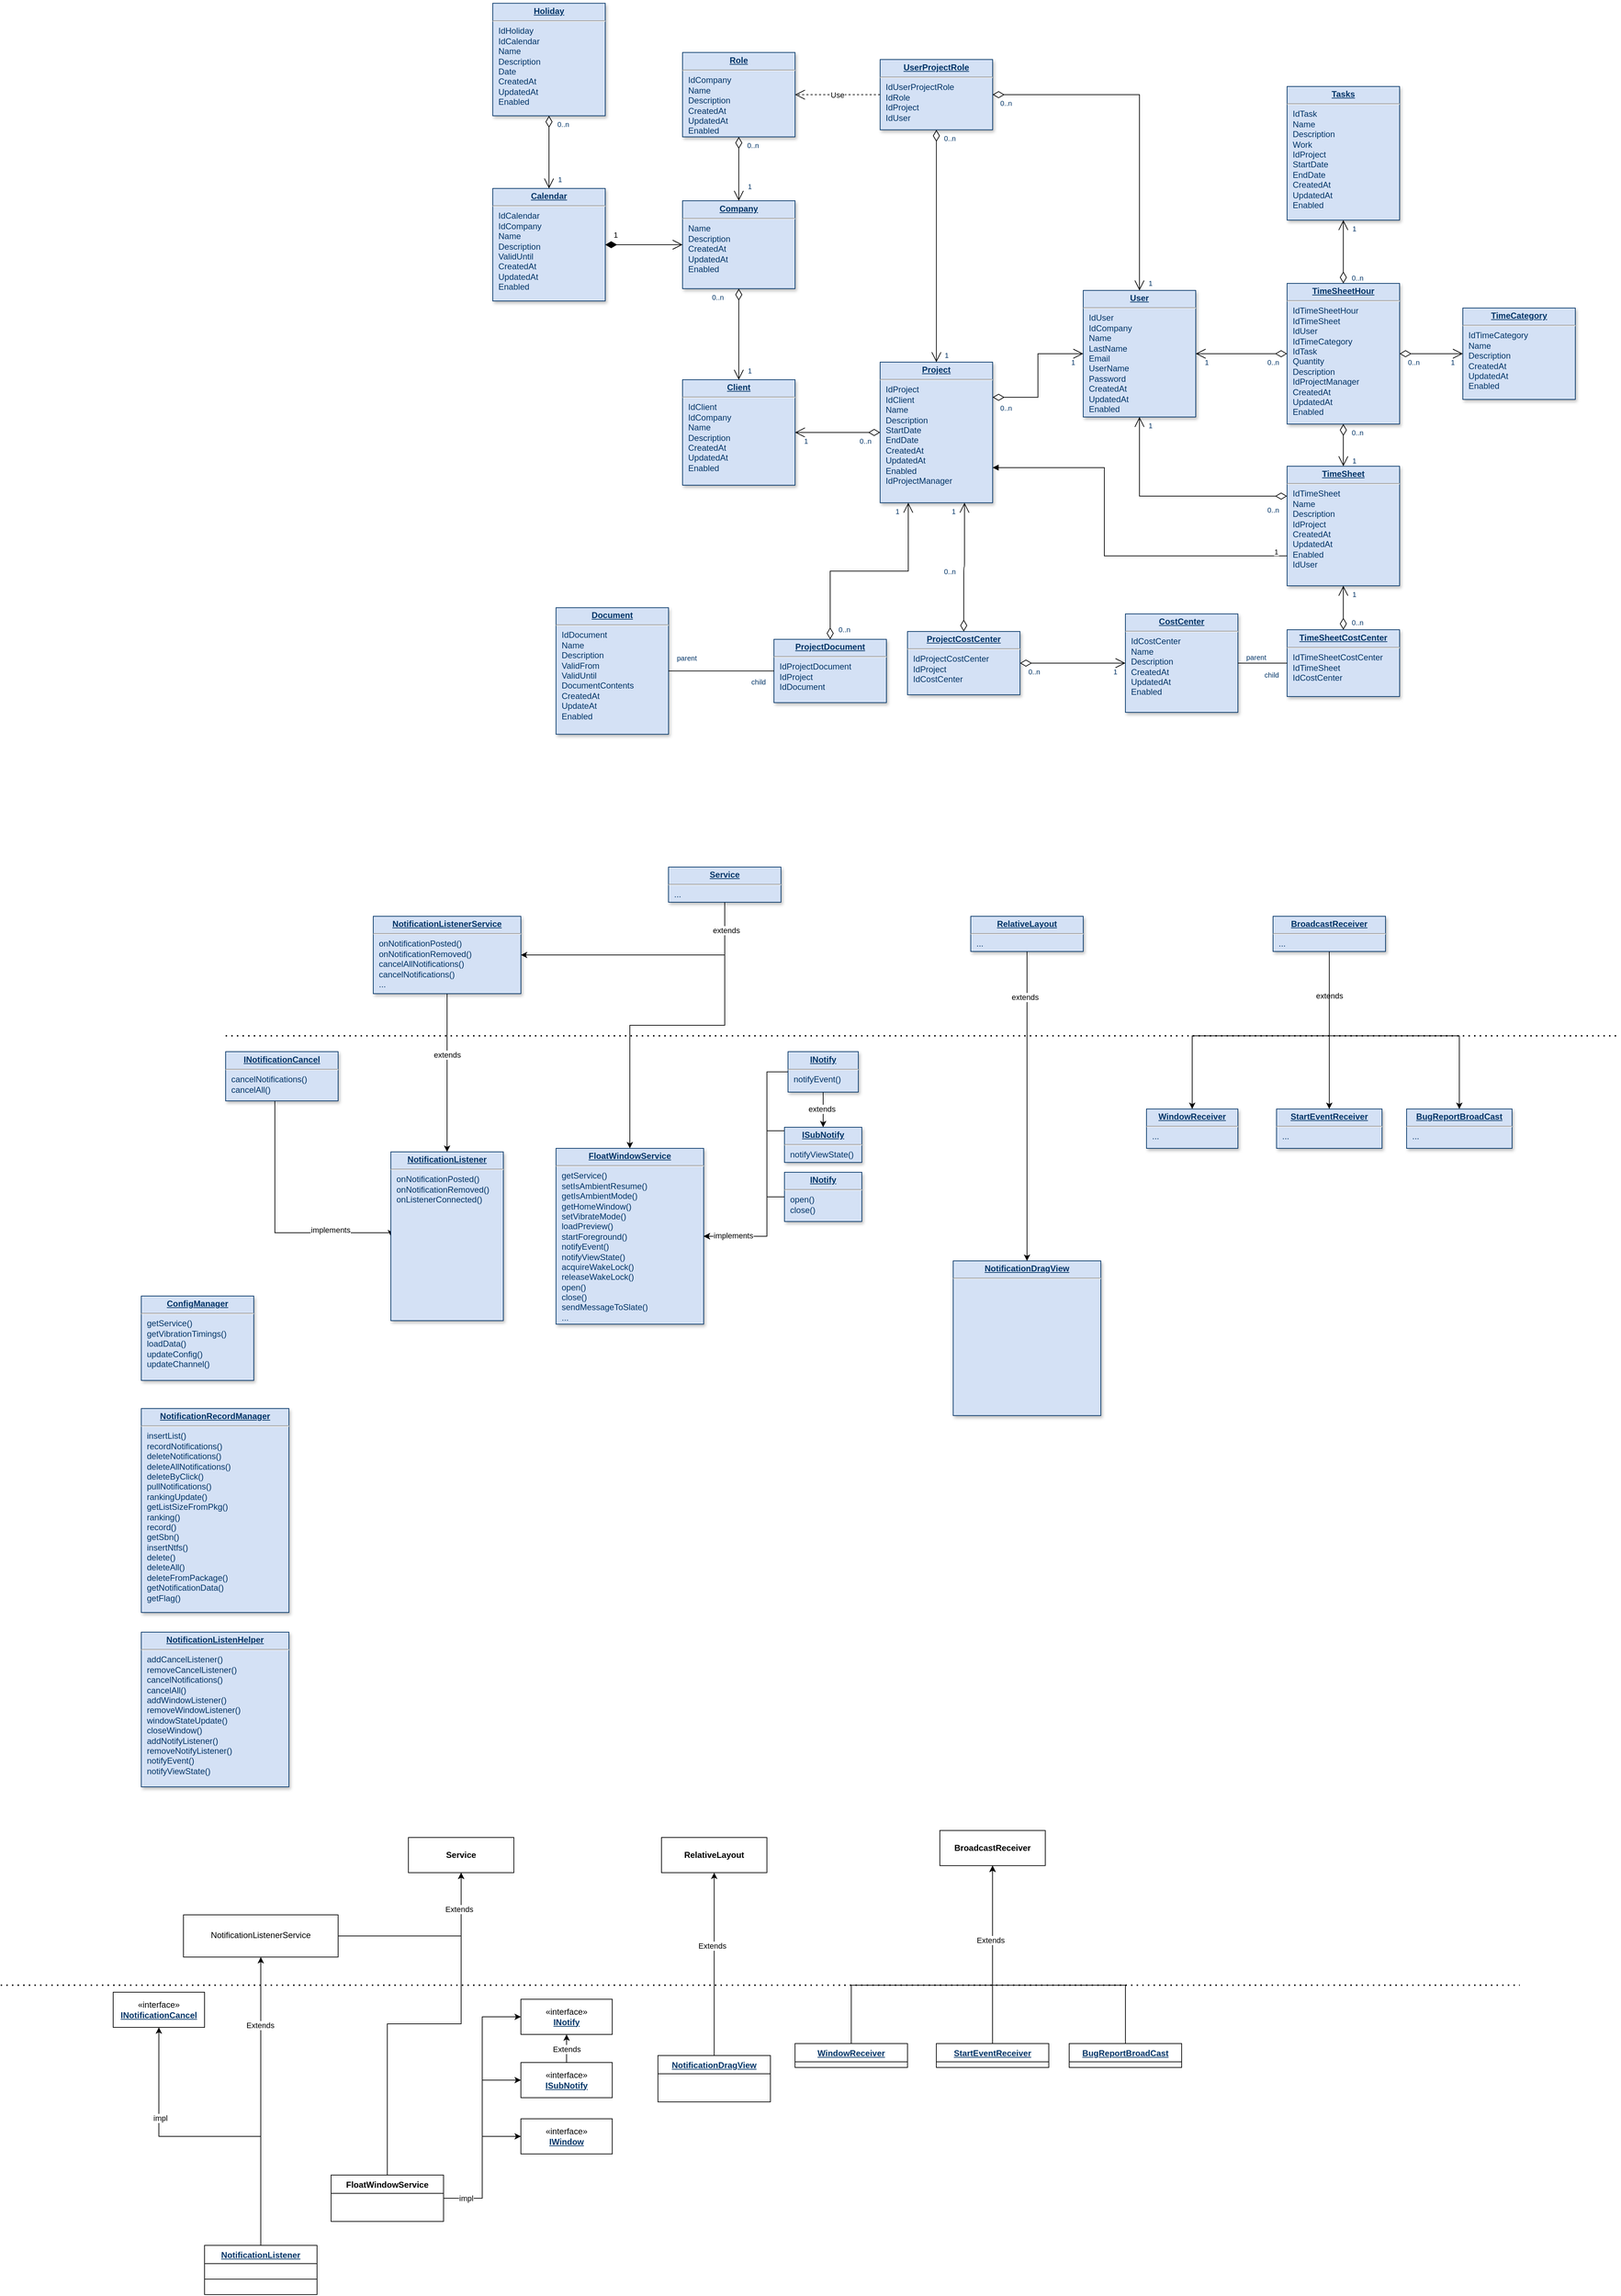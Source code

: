 <mxfile version="22.0.4" type="github">
  <diagram name="Page-1" id="efa7a0a1-bf9b-a30e-e6df-94a7791c09e9">
    <mxGraphModel dx="2134" dy="641" grid="1" gridSize="10" guides="1" tooltips="1" connect="1" arrows="1" fold="1" page="1" pageScale="1" pageWidth="826" pageHeight="1169" background="none" math="0" shadow="0">
      <root>
        <mxCell id="0" />
        <mxCell id="1" parent="0" />
        <mxCell id="19" value="&lt;p style=&quot;margin: 0px; margin-top: 4px; text-align: center; text-decoration: underline;&quot;&gt;&lt;strong&gt;Role&lt;/strong&gt;&lt;/p&gt;&lt;hr /&gt;&lt;p style=&quot;margin: 0px; margin-left: 8px;&quot;&gt;IdCompany&lt;br /&gt;Name&lt;/p&gt;&lt;p style=&quot;margin: 0px; margin-left: 8px;&quot;&gt;Description&lt;/p&gt;&lt;p style=&quot;margin: 0px; margin-left: 8px;&quot;&gt;CreatedAt&lt;/p&gt;&lt;p style=&quot;margin: 0px; margin-left: 8px;&quot;&gt;UpdatedAt&lt;/p&gt;&lt;p style=&quot;margin: 0px; margin-left: 8px;&quot;&gt;Enabled&lt;/p&gt;" style="verticalAlign=top;align=left;overflow=fill;fontSize=12;fontFamily=Helvetica;html=1;strokeColor=#003366;shadow=1;fillColor=#D4E1F5;fontColor=#003366" parent="1" vertex="1">
          <mxGeometry x="310.0" y="91.64" width="160" height="120" as="geometry" />
        </mxCell>
        <mxCell id="20" value="&lt;p style=&quot;margin: 0px; margin-top: 4px; text-align: center; text-decoration: underline;&quot;&gt;&lt;strong&gt;Company&lt;/strong&gt;&lt;/p&gt;&lt;hr /&gt;&lt;p style=&quot;margin: 0px; margin-left: 8px;&quot;&gt;Name&lt;/p&gt;&lt;p style=&quot;margin: 0px; margin-left: 8px;&quot;&gt;Description&lt;/p&gt;&lt;p style=&quot;margin: 0px; margin-left: 8px;&quot;&gt;CreatedAt&lt;/p&gt;&lt;p style=&quot;margin: 0px; margin-left: 8px;&quot;&gt;UpdatedAt&lt;/p&gt;&lt;p style=&quot;margin: 0px; margin-left: 8px;&quot;&gt;Enabled&lt;/p&gt;" style="verticalAlign=top;align=left;overflow=fill;fontSize=12;fontFamily=Helvetica;html=1;strokeColor=#003366;shadow=1;fillColor=#D4E1F5;fontColor=#003366" parent="1" vertex="1">
          <mxGeometry x="310.0" y="302.5" width="160" height="125" as="geometry" />
        </mxCell>
        <mxCell id="21" value="&lt;p style=&quot;margin: 0px; margin-top: 4px; text-align: center; text-decoration: underline;&quot;&gt;&lt;strong&gt;Calendar&lt;/strong&gt;&lt;/p&gt;&lt;hr /&gt;&lt;p style=&quot;margin: 0px; margin-left: 8px;&quot;&gt;IdCalendar&lt;/p&gt;&lt;p style=&quot;margin: 0px; margin-left: 8px;&quot;&gt;IdCompany&lt;/p&gt;&lt;p style=&quot;margin: 0px; margin-left: 8px;&quot;&gt;Name&lt;/p&gt;&lt;p style=&quot;margin: 0px; margin-left: 8px;&quot;&gt;Description&lt;/p&gt;&lt;p style=&quot;margin: 0px; margin-left: 8px;&quot;&gt;ValidUntil&lt;/p&gt;&lt;p style=&quot;margin: 0px; margin-left: 8px;&quot;&gt;CreatedAt&lt;/p&gt;&lt;p style=&quot;margin: 0px; margin-left: 8px;&quot;&gt;UpdatedAt&lt;/p&gt;&lt;p style=&quot;margin: 0px; margin-left: 8px;&quot;&gt;Enabled&lt;/p&gt;" style="verticalAlign=top;align=left;overflow=fill;fontSize=12;fontFamily=Helvetica;html=1;strokeColor=#003366;shadow=1;fillColor=#D4E1F5;fontColor=#003366" parent="1" vertex="1">
          <mxGeometry x="40.0" y="285.0" width="160" height="160" as="geometry" />
        </mxCell>
        <mxCell id="22" value="&lt;p style=&quot;margin: 0px; margin-top: 4px; text-align: center; text-decoration: underline;&quot;&gt;&lt;strong&gt;User&lt;/strong&gt;&lt;/p&gt;&lt;hr /&gt;&lt;p style=&quot;margin: 0px; margin-left: 8px;&quot;&gt;IdUser&lt;/p&gt;&lt;p style=&quot;margin: 0px; margin-left: 8px;&quot;&gt;IdCompany&lt;/p&gt;&lt;p style=&quot;margin: 0px; margin-left: 8px;&quot;&gt;Name&lt;/p&gt;&lt;p style=&quot;margin: 0px; margin-left: 8px;&quot;&gt;LastName&lt;/p&gt;&lt;p style=&quot;margin: 0px; margin-left: 8px;&quot;&gt;Email&lt;/p&gt;&lt;p style=&quot;margin: 0px; margin-left: 8px;&quot;&gt;UserName&lt;/p&gt;&lt;p style=&quot;margin: 0px; margin-left: 8px;&quot;&gt;Password&lt;/p&gt;&lt;p style=&quot;margin: 0px; margin-left: 8px;&quot;&gt;CreatedAt&lt;/p&gt;&lt;p style=&quot;margin: 0px; margin-left: 8px;&quot;&gt;UpdatedAt&lt;/p&gt;&lt;p style=&quot;margin: 0px; margin-left: 8px;&quot;&gt;Enabled&lt;/p&gt;" style="verticalAlign=top;align=left;overflow=fill;fontSize=12;fontFamily=Helvetica;html=1;strokeColor=#003366;shadow=1;fillColor=#D4E1F5;fontColor=#003366" parent="1" vertex="1">
          <mxGeometry x="880.0" y="430" width="160.0" height="180" as="geometry" />
        </mxCell>
        <mxCell id="23" value="&lt;p style=&quot;margin: 0px; margin-top: 4px; text-align: center; text-decoration: underline;&quot;&gt;&lt;strong&gt;UserProjectRole&lt;/strong&gt;&lt;/p&gt;&lt;hr /&gt;&lt;p style=&quot;margin: 0px; margin-left: 8px;&quot;&gt;IdUserProjectRole&lt;/p&gt;&lt;p style=&quot;margin: 0px; margin-left: 8px;&quot;&gt;IdRole&lt;/p&gt;&lt;p style=&quot;margin: 0px; margin-left: 8px;&quot;&gt;IdProject&lt;/p&gt;&lt;p style=&quot;margin: 0px; margin-left: 8px;&quot;&gt;IdUser&lt;/p&gt;" style="verticalAlign=top;align=left;overflow=fill;fontSize=12;fontFamily=Helvetica;html=1;strokeColor=#003366;shadow=1;fillColor=#D4E1F5;fontColor=#003366" parent="1" vertex="1">
          <mxGeometry x="591.08" y="101.64" width="160" height="100" as="geometry" />
        </mxCell>
        <mxCell id="24" value="&lt;p style=&quot;margin: 0px; margin-top: 4px; text-align: center; text-decoration: underline;&quot;&gt;&lt;strong&gt;Client&lt;/strong&gt;&lt;/p&gt;&lt;hr /&gt;&lt;p style=&quot;margin: 0px; margin-left: 8px;&quot;&gt;IdClient&lt;/p&gt;&lt;p style=&quot;margin: 0px; margin-left: 8px;&quot;&gt;IdCompany&lt;/p&gt;&lt;p style=&quot;margin: 0px; margin-left: 8px;&quot;&gt;Name&lt;/p&gt;&lt;p style=&quot;margin: 0px; margin-left: 8px;&quot;&gt;Description&lt;/p&gt;&lt;p style=&quot;margin: 0px; margin-left: 8px;&quot;&gt;CreatedAt&lt;/p&gt;&lt;p style=&quot;margin: 0px; margin-left: 8px;&quot;&gt;UpdatedAt&lt;/p&gt;&lt;p style=&quot;margin: 0px; margin-left: 8px;&quot;&gt;Enabled&lt;/p&gt;" style="verticalAlign=top;align=left;overflow=fill;fontSize=12;fontFamily=Helvetica;html=1;strokeColor=#003366;shadow=1;fillColor=#D4E1F5;fontColor=#003366" parent="1" vertex="1">
          <mxGeometry x="310.0" y="556.96" width="160" height="150" as="geometry" />
        </mxCell>
        <mxCell id="25" value="&lt;p style=&quot;margin: 0px; margin-top: 4px; text-align: center; text-decoration: underline;&quot;&gt;&lt;strong&gt;Holiday&lt;/strong&gt;&lt;/p&gt;&lt;hr /&gt;&lt;p style=&quot;margin: 0px; margin-left: 8px;&quot;&gt;IdHoliday&lt;/p&gt;&lt;p style=&quot;margin: 0px; margin-left: 8px;&quot;&gt;IdCalendar&lt;/p&gt;&lt;p style=&quot;margin: 0px; margin-left: 8px;&quot;&gt;Name&lt;/p&gt;&lt;p style=&quot;margin: 0px; margin-left: 8px;&quot;&gt;Description&lt;/p&gt;&lt;p style=&quot;margin: 0px; margin-left: 8px;&quot;&gt;Date&lt;/p&gt;&lt;p style=&quot;margin: 0px; margin-left: 8px;&quot;&gt;CreatedAt&lt;/p&gt;&lt;p style=&quot;margin: 0px; margin-left: 8px;&quot;&gt;UpdatedAt&lt;/p&gt;&lt;p style=&quot;margin: 0px; margin-left: 8px;&quot;&gt;Enabled&lt;/p&gt;" style="verticalAlign=top;align=left;overflow=fill;fontSize=12;fontFamily=Helvetica;html=1;strokeColor=#003366;shadow=1;fillColor=#D4E1F5;fontColor=#003366" parent="1" vertex="1">
          <mxGeometry x="40.0" y="21.64" width="160" height="160" as="geometry" />
        </mxCell>
        <mxCell id="26" value="&lt;p style=&quot;margin: 0px; margin-top: 4px; text-align: center; text-decoration: underline;&quot;&gt;&lt;strong&gt;TimeSheet&lt;/strong&gt;&lt;/p&gt;&lt;hr /&gt;&lt;p style=&quot;margin: 0px; margin-left: 8px;&quot;&gt;IdTimeSheet&lt;/p&gt;&lt;p style=&quot;margin: 0px; margin-left: 8px;&quot;&gt;Name&lt;/p&gt;&lt;p style=&quot;margin: 0px; margin-left: 8px;&quot;&gt;Description&lt;/p&gt;&lt;p style=&quot;margin: 0px; margin-left: 8px;&quot;&gt;IdProject&lt;/p&gt;&lt;p style=&quot;margin: 0px; margin-left: 8px;&quot;&gt;CreatedAt&lt;/p&gt;&lt;p style=&quot;margin: 0px; margin-left: 8px;&quot;&gt;UpdatedAt&lt;/p&gt;&lt;p style=&quot;margin: 0px; margin-left: 8px;&quot;&gt;Enabled&lt;/p&gt;&lt;p style=&quot;margin: 0px; margin-left: 8px;&quot;&gt;IdUser&lt;/p&gt;" style="verticalAlign=top;align=left;overflow=fill;fontSize=12;fontFamily=Helvetica;html=1;strokeColor=#003366;shadow=1;fillColor=#D4E1F5;fontColor=#003366" parent="1" vertex="1">
          <mxGeometry x="1170" y="680" width="160" height="170" as="geometry" />
        </mxCell>
        <mxCell id="27" value="&lt;p style=&quot;margin: 0px; margin-top: 4px; text-align: center; text-decoration: underline;&quot;&gt;&lt;strong&gt;TimeSheetHour&lt;/strong&gt;&lt;/p&gt;&lt;hr /&gt;&lt;p style=&quot;margin: 0px; margin-left: 8px;&quot;&gt;IdTimeSheetHour&lt;br /&gt;IdTimeSheet&lt;/p&gt;&lt;p style=&quot;margin: 0px; margin-left: 8px;&quot;&gt;IdUser&lt;/p&gt;&lt;p style=&quot;margin: 0px; margin-left: 8px;&quot;&gt;IdTimeCategory&lt;/p&gt;&lt;p style=&quot;margin: 0px; margin-left: 8px;&quot;&gt;IdTask&lt;/p&gt;&lt;p style=&quot;margin: 0px; margin-left: 8px;&quot;&gt;Quantity&lt;/p&gt;&lt;p style=&quot;margin: 0px; margin-left: 8px;&quot;&gt;Description&lt;/p&gt;&lt;p style=&quot;margin: 0px; margin-left: 8px;&quot;&gt;IdProjectManager&lt;/p&gt;&lt;p style=&quot;margin: 0px; margin-left: 8px;&quot;&gt;CreatedAt&lt;/p&gt;&lt;p style=&quot;margin: 0px; margin-left: 8px;&quot;&gt;UpdatedAt&lt;/p&gt;&lt;p style=&quot;margin: 0px; margin-left: 8px;&quot;&gt;Enabled&lt;/p&gt;" style="verticalAlign=top;align=left;overflow=fill;fontSize=12;fontFamily=Helvetica;html=1;strokeColor=#003366;shadow=1;fillColor=#D4E1F5;fontColor=#003366" parent="1" vertex="1">
          <mxGeometry x="1170" y="420.0" width="160" height="200" as="geometry" />
        </mxCell>
        <mxCell id="28" value="&lt;p style=&quot;margin: 0px; margin-top: 4px; text-align: center; text-decoration: underline;&quot;&gt;&lt;strong&gt;Document&lt;/strong&gt;&lt;/p&gt;&lt;hr /&gt;&lt;p style=&quot;margin: 0px; margin-left: 8px;&quot;&gt;IdDocument&lt;/p&gt;&lt;p style=&quot;margin: 0px; margin-left: 8px;&quot;&gt;Name&lt;/p&gt;&lt;p style=&quot;margin: 0px; margin-left: 8px;&quot;&gt;Description&lt;/p&gt;&lt;p style=&quot;margin: 0px; margin-left: 8px;&quot;&gt;ValidFrom&lt;/p&gt;&lt;p style=&quot;margin: 0px; margin-left: 8px;&quot;&gt;ValidUntil&lt;/p&gt;&lt;p style=&quot;margin: 0px; margin-left: 8px;&quot;&gt;DocumentContents&lt;/p&gt;&lt;p style=&quot;margin: 0px; margin-left: 8px;&quot;&gt;CreatedAt&lt;/p&gt;&lt;p style=&quot;margin: 0px; margin-left: 8px;&quot;&gt;UpdateAt&lt;/p&gt;&lt;p style=&quot;margin: 0px; margin-left: 8px;&quot;&gt;Enabled&lt;/p&gt;" style="verticalAlign=top;align=left;overflow=fill;fontSize=12;fontFamily=Helvetica;html=1;strokeColor=#003366;shadow=1;fillColor=#D4E1F5;fontColor=#003366" parent="1" vertex="1">
          <mxGeometry x="130.0" y="881.16" width="160" height="180" as="geometry" />
        </mxCell>
        <mxCell id="29" value="&lt;p style=&quot;margin: 0px; margin-top: 4px; text-align: center; text-decoration: underline;&quot;&gt;&lt;strong&gt;Project&lt;/strong&gt;&lt;/p&gt;&lt;hr /&gt;&lt;p style=&quot;margin: 0px; margin-left: 8px;&quot;&gt;IdProject&lt;/p&gt;&lt;p style=&quot;margin: 0px; margin-left: 8px;&quot;&gt;IdClient&lt;/p&gt;&lt;p style=&quot;margin: 0px; margin-left: 8px;&quot;&gt;Name&lt;/p&gt;&lt;p style=&quot;margin: 0px; margin-left: 8px;&quot;&gt;Description&lt;/p&gt;&lt;p style=&quot;margin: 0px; margin-left: 8px;&quot;&gt;StartDate&lt;/p&gt;&lt;p style=&quot;margin: 0px; margin-left: 8px;&quot;&gt;EndDate&lt;/p&gt;&lt;p style=&quot;margin: 0px; margin-left: 8px;&quot;&gt;CreatedAt&lt;/p&gt;&lt;p style=&quot;margin: 0px; margin-left: 8px;&quot;&gt;UpdatedAt&lt;/p&gt;&lt;p style=&quot;margin: 0px; margin-left: 8px;&quot;&gt;Enabled&lt;br /&gt;IdProjectManager&lt;/p&gt;" style="verticalAlign=top;align=left;overflow=fill;fontSize=12;fontFamily=Helvetica;html=1;strokeColor=#003366;shadow=1;fillColor=#D4E1F5;fontColor=#003366" parent="1" vertex="1">
          <mxGeometry x="591.08" y="531.96" width="160" height="200" as="geometry" />
        </mxCell>
        <mxCell id="30" value="&lt;p style=&quot;margin: 0px; margin-top: 4px; text-align: center; text-decoration: underline;&quot;&gt;&lt;strong&gt;TimeCategory&lt;/strong&gt;&lt;/p&gt;&lt;hr /&gt;&lt;p style=&quot;margin: 0px; margin-left: 8px;&quot;&gt;IdTimeCategory&lt;/p&gt;&lt;p style=&quot;margin: 0px; margin-left: 8px;&quot;&gt;Name&lt;/p&gt;&lt;p style=&quot;margin: 0px; margin-left: 8px;&quot;&gt;Description&lt;/p&gt;&lt;p style=&quot;margin: 0px; margin-left: 8px;&quot;&gt;CreatedAt&lt;/p&gt;&lt;p style=&quot;margin: 0px; margin-left: 8px;&quot;&gt;UpdatedAt&lt;/p&gt;&lt;p style=&quot;margin: 0px; margin-left: 8px;&quot;&gt;Enabled&lt;/p&gt;" style="verticalAlign=top;align=left;overflow=fill;fontSize=12;fontFamily=Helvetica;html=1;strokeColor=#003366;shadow=1;fillColor=#D4E1F5;fontColor=#003366" parent="1" vertex="1">
          <mxGeometry x="1420.0" y="455.0" width="160" height="130" as="geometry" />
        </mxCell>
        <mxCell id="31" value="&lt;p style=&quot;margin: 0px; margin-top: 4px; text-align: center; text-decoration: underline;&quot;&gt;&lt;strong&gt;TimeSheetCostCenter&lt;/strong&gt;&lt;/p&gt;&lt;hr /&gt;&lt;p style=&quot;margin: 0px; margin-left: 8px;&quot;&gt;IdTimeSheetCostCenter&lt;/p&gt;&lt;p style=&quot;margin: 0px; margin-left: 8px;&quot;&gt;IdTimeSheet&lt;/p&gt;&lt;p style=&quot;margin: 0px; margin-left: 8px;&quot;&gt;IdCostCenter&lt;/p&gt;" style="verticalAlign=top;align=left;overflow=fill;fontSize=12;fontFamily=Helvetica;html=1;strokeColor=#003366;shadow=1;fillColor=#D4E1F5;fontColor=#003366" parent="1" vertex="1">
          <mxGeometry x="1170" y="912.5" width="160" height="95" as="geometry" />
        </mxCell>
        <mxCell id="32" value="&lt;p style=&quot;margin: 0px; margin-top: 4px; text-align: center; text-decoration: underline;&quot;&gt;&lt;strong&gt;CostCenter&lt;/strong&gt;&lt;/p&gt;&lt;hr /&gt;&lt;p style=&quot;margin: 0px; margin-left: 8px;&quot;&gt;IdCostCenter&lt;/p&gt;&lt;p style=&quot;margin: 0px; margin-left: 8px;&quot;&gt;Name&lt;/p&gt;&lt;p style=&quot;margin: 0px; margin-left: 8px;&quot;&gt;Description&lt;/p&gt;&lt;p style=&quot;margin: 0px; margin-left: 8px;&quot;&gt;CreatedAt&lt;/p&gt;&lt;p style=&quot;margin: 0px; margin-left: 8px;&quot;&gt;UpdatedAt&lt;/p&gt;&lt;p style=&quot;margin: 0px; margin-left: 8px;&quot;&gt;Enabled&lt;/p&gt;" style="verticalAlign=top;align=left;overflow=fill;fontSize=12;fontFamily=Helvetica;html=1;strokeColor=#003366;shadow=1;fillColor=#D4E1F5;fontColor=#003366" parent="1" vertex="1">
          <mxGeometry x="940.0" y="890.0" width="160" height="140" as="geometry" />
        </mxCell>
        <mxCell id="33" value="&lt;p style=&quot;margin: 0px; margin-top: 4px; text-align: center; text-decoration: underline;&quot;&gt;&lt;strong&gt;ProjectCostCenter&lt;/strong&gt;&lt;/p&gt;&lt;hr /&gt;&lt;p style=&quot;margin: 0px; margin-left: 8px;&quot;&gt;IdProjectCostCenter&lt;/p&gt;&lt;p style=&quot;margin: 0px; margin-left: 8px;&quot;&gt;IdProject&lt;/p&gt;&lt;p style=&quot;margin: 0px; margin-left: 8px;&quot;&gt;IdCostCenter&lt;/p&gt;" style="verticalAlign=top;align=left;overflow=fill;fontSize=12;fontFamily=Helvetica;html=1;strokeColor=#003366;shadow=1;fillColor=#D4E1F5;fontColor=#003366" parent="1" vertex="1">
          <mxGeometry x="630" y="915.0" width="160" height="90" as="geometry" />
        </mxCell>
        <mxCell id="34" value="&lt;p style=&quot;margin: 0px ; margin-top: 4px ; text-align: center ; text-decoration: underline&quot;&gt;&lt;strong&gt;ProjectDocument&lt;/strong&gt;&lt;/p&gt;&lt;hr&gt;&lt;p style=&quot;margin: 0px ; margin-left: 8px&quot;&gt;IdProjectDocument&lt;/p&gt;&lt;p style=&quot;margin: 0px ; margin-left: 8px&quot;&gt;IdProject&lt;/p&gt;&lt;p style=&quot;margin: 0px ; margin-left: 8px&quot;&gt;IdDocument&lt;/p&gt;" style="verticalAlign=top;align=left;overflow=fill;fontSize=12;fontFamily=Helvetica;html=1;strokeColor=#003366;shadow=1;fillColor=#D4E1F5;fontColor=#003366" parent="1" vertex="1">
          <mxGeometry x="440.0" y="926.16" width="160" height="90" as="geometry" />
        </mxCell>
        <mxCell id="35" value="&lt;p style=&quot;margin: 0px; margin-top: 4px; text-align: center; text-decoration: underline;&quot;&gt;&lt;strong&gt;Tasks&lt;/strong&gt;&lt;/p&gt;&lt;hr /&gt;&lt;p style=&quot;margin: 0px; margin-left: 8px;&quot;&gt;IdTask&lt;/p&gt;&lt;p style=&quot;margin: 0px; margin-left: 8px;&quot;&gt;Name&lt;/p&gt;&lt;p style=&quot;margin: 0px; margin-left: 8px;&quot;&gt;Description&lt;/p&gt;&lt;p style=&quot;margin: 0px; margin-left: 8px;&quot;&gt;Work&lt;/p&gt;&lt;p style=&quot;margin: 0px; margin-left: 8px;&quot;&gt;IdProject&lt;/p&gt;&lt;p style=&quot;margin: 0px; margin-left: 8px;&quot;&gt;StartDate&lt;/p&gt;&lt;p style=&quot;margin: 0px; margin-left: 8px;&quot;&gt;EndDate&lt;/p&gt;&lt;p style=&quot;margin: 0px; margin-left: 8px;&quot;&gt;CreatedAt&lt;/p&gt;&lt;p style=&quot;margin: 0px; margin-left: 8px;&quot;&gt;UpdatedAt&lt;/p&gt;&lt;p style=&quot;margin: 0px; margin-left: 8px;&quot;&gt;Enabled&lt;/p&gt;" style="verticalAlign=top;align=left;overflow=fill;fontSize=12;fontFamily=Helvetica;html=1;strokeColor=#003366;shadow=1;fillColor=#D4E1F5;fontColor=#003366" parent="1" vertex="1">
          <mxGeometry x="1170" y="140.0" width="160" height="190" as="geometry" />
        </mxCell>
        <mxCell id="36" value="" style="endArrow=open;endSize=12;startArrow=diamondThin;startSize=14;startFill=0;edgeStyle=orthogonalEdgeStyle;" parent="1" source="19" target="20" edge="1">
          <mxGeometry y="160" as="geometry">
            <mxPoint y="160" as="sourcePoint" />
            <mxPoint x="160" y="160" as="targetPoint" />
          </mxGeometry>
        </mxCell>
        <mxCell id="37" value="0..n" style="resizable=0;align=left;verticalAlign=top;labelBackgroundColor=#ffffff;fontSize=10;strokeColor=#003366;shadow=1;fillColor=#D4E1F5;fontColor=#003366" parent="36" connectable="0" vertex="1">
          <mxGeometry x="-1" relative="1" as="geometry">
            <mxPoint x="10" as="offset" />
          </mxGeometry>
        </mxCell>
        <mxCell id="38" value="1" style="resizable=0;align=right;verticalAlign=top;labelBackgroundColor=#ffffff;fontSize=10;strokeColor=#003366;shadow=1;fillColor=#D4E1F5;fontColor=#003366" parent="36" connectable="0" vertex="1">
          <mxGeometry x="1" relative="1" as="geometry">
            <mxPoint x="590" y="105" as="offset" />
          </mxGeometry>
        </mxCell>
        <mxCell id="45" value="" style="endArrow=open;endSize=12;startArrow=diamondThin;startSize=14;startFill=0;edgeStyle=orthogonalEdgeStyle;rounded=0" parent="1" source="23" target="22" edge="1">
          <mxGeometry x="519.36" y="180" as="geometry">
            <mxPoint x="519.36" y="180" as="sourcePoint" />
            <mxPoint x="679.36" y="180" as="targetPoint" />
          </mxGeometry>
        </mxCell>
        <mxCell id="46" value="0..n" style="resizable=0;align=left;verticalAlign=top;labelBackgroundColor=#ffffff;fontSize=10;strokeColor=#003366;shadow=1;fillColor=#D4E1F5;fontColor=#003366" parent="45" connectable="0" vertex="1">
          <mxGeometry x="-1" relative="1" as="geometry">
            <mxPoint x="8.92" as="offset" />
          </mxGeometry>
        </mxCell>
        <mxCell id="47" value="1" style="resizable=0;align=right;verticalAlign=top;labelBackgroundColor=#ffffff;fontSize=10;strokeColor=#003366;shadow=1;fillColor=#D4E1F5;fontColor=#003366" parent="45" connectable="0" vertex="1">
          <mxGeometry x="1" relative="1" as="geometry">
            <mxPoint x="-550" y="-160.0" as="offset" />
          </mxGeometry>
        </mxCell>
        <mxCell id="48" value="" style="endArrow=open;endSize=12;startArrow=diamondThin;startSize=14;startFill=0;edgeStyle=orthogonalEdgeStyle;exitX=1;exitY=0.25;rounded=0" parent="1" source="29" target="22" edge="1">
          <mxGeometry x="769.36" y="450" as="geometry">
            <mxPoint x="769.36" y="450" as="sourcePoint" />
            <mxPoint x="929.36" y="450" as="targetPoint" />
          </mxGeometry>
        </mxCell>
        <mxCell id="49" value="0..n" style="resizable=0;align=left;verticalAlign=top;labelBackgroundColor=#ffffff;fontSize=10;strokeColor=#003366;shadow=1;fillColor=#D4E1F5;fontColor=#003366" parent="48" connectable="0" vertex="1">
          <mxGeometry x="-1" relative="1" as="geometry">
            <mxPoint x="8.92" y="3.04" as="offset" />
          </mxGeometry>
        </mxCell>
        <mxCell id="50" value="1" style="resizable=0;align=right;verticalAlign=top;labelBackgroundColor=#ffffff;fontSize=10;strokeColor=#003366;shadow=1;fillColor=#D4E1F5;fontColor=#003366" parent="48" connectable="0" vertex="1">
          <mxGeometry x="1" relative="1" as="geometry">
            <mxPoint x="-10" as="offset" />
          </mxGeometry>
        </mxCell>
        <mxCell id="51" value="" style="endArrow=open;endSize=12;startArrow=diamondThin;startSize=14;startFill=0;edgeStyle=orthogonalEdgeStyle" parent="1" source="23" target="29" edge="1">
          <mxGeometry x="389.36" y="350" as="geometry">
            <mxPoint x="389.36" y="350" as="sourcePoint" />
            <mxPoint x="549.36" y="350" as="targetPoint" />
          </mxGeometry>
        </mxCell>
        <mxCell id="52" value="0..n" style="resizable=0;align=left;verticalAlign=top;labelBackgroundColor=#ffffff;fontSize=10;strokeColor=#003366;shadow=1;fillColor=#D4E1F5;fontColor=#003366" parent="51" connectable="0" vertex="1">
          <mxGeometry x="-1" relative="1" as="geometry">
            <mxPoint x="8.92" as="offset" />
          </mxGeometry>
        </mxCell>
        <mxCell id="53" value="1" style="resizable=0;align=right;verticalAlign=top;labelBackgroundColor=#ffffff;fontSize=10;strokeColor=#003366;shadow=1;fillColor=#D4E1F5;fontColor=#003366" parent="51" connectable="0" vertex="1">
          <mxGeometry x="1" relative="1" as="geometry">
            <mxPoint x="18.92" y="-21.96" as="offset" />
          </mxGeometry>
        </mxCell>
        <mxCell id="54" value="" style="endArrow=open;endSize=12;startArrow=diamondThin;startSize=14;startFill=0;edgeStyle=orthogonalEdgeStyle;exitX=0;exitY=0.25;rounded=0" parent="1" source="26" target="22" edge="1">
          <mxGeometry x="1209.36" y="170" as="geometry">
            <mxPoint x="1209.36" y="170" as="sourcePoint" />
            <mxPoint x="1369.36" y="170" as="targetPoint" />
          </mxGeometry>
        </mxCell>
        <mxCell id="55" value="0..n" style="resizable=0;align=left;verticalAlign=top;labelBackgroundColor=#ffffff;fontSize=10;strokeColor=#003366;shadow=1;fillColor=#D4E1F5;fontColor=#003366" parent="54" connectable="0" vertex="1">
          <mxGeometry x="-1" relative="1" as="geometry">
            <mxPoint x="-30" y="7.5" as="offset" />
          </mxGeometry>
        </mxCell>
        <mxCell id="56" value="1" style="resizable=0;align=right;verticalAlign=top;labelBackgroundColor=#ffffff;fontSize=10;strokeColor=#003366;shadow=1;fillColor=#D4E1F5;fontColor=#003366" parent="54" connectable="0" vertex="1">
          <mxGeometry x="1" relative="1" as="geometry">
            <mxPoint x="20" as="offset" />
          </mxGeometry>
        </mxCell>
        <mxCell id="57" value="" style="endArrow=open;endSize=12;startArrow=diamondThin;startSize=14;startFill=0;edgeStyle=orthogonalEdgeStyle" parent="1" source="27" target="26" edge="1">
          <mxGeometry x="1269.36" y="180" as="geometry">
            <mxPoint x="1269.36" y="180" as="sourcePoint" />
            <mxPoint x="1429.36" y="180" as="targetPoint" />
          </mxGeometry>
        </mxCell>
        <mxCell id="58" value="0..n" style="resizable=0;align=left;verticalAlign=top;labelBackgroundColor=#ffffff;fontSize=10;strokeColor=#003366;shadow=1;fillColor=#D4E1F5;fontColor=#003366" parent="57" connectable="0" vertex="1">
          <mxGeometry x="-1" relative="1" as="geometry">
            <mxPoint x="10" as="offset" />
          </mxGeometry>
        </mxCell>
        <mxCell id="59" value="1" style="resizable=0;align=right;verticalAlign=top;labelBackgroundColor=#ffffff;fontSize=10;strokeColor=#003366;shadow=1;fillColor=#D4E1F5;fontColor=#003366" parent="57" connectable="0" vertex="1">
          <mxGeometry x="1" relative="1" as="geometry">
            <mxPoint x="20" y="-20" as="offset" />
          </mxGeometry>
        </mxCell>
        <mxCell id="63" value="" style="endArrow=open;endSize=12;startArrow=diamondThin;startSize=14;startFill=0;edgeStyle=orthogonalEdgeStyle;entryX=0.75;entryY=1" parent="1" source="33" target="29" edge="1">
          <mxGeometry x="479.36" y="790" as="geometry">
            <mxPoint x="479.36" y="790" as="sourcePoint" />
            <mxPoint x="639.36" y="790" as="targetPoint" />
          </mxGeometry>
        </mxCell>
        <mxCell id="64" value="0..n" style="resizable=0;align=left;verticalAlign=top;labelBackgroundColor=#ffffff;fontSize=10;strokeColor=#003366;shadow=1;fillColor=#D4E1F5;fontColor=#003366" parent="63" connectable="0" vertex="1">
          <mxGeometry x="-1" relative="1" as="geometry">
            <mxPoint x="-30" y="-97.5" as="offset" />
          </mxGeometry>
        </mxCell>
        <mxCell id="65" value="1" style="resizable=0;align=right;verticalAlign=top;labelBackgroundColor=#ffffff;fontSize=10;strokeColor=#003366;shadow=1;fillColor=#D4E1F5;fontColor=#003366" parent="63" connectable="0" vertex="1">
          <mxGeometry x="1" relative="1" as="geometry">
            <mxPoint x="-11.08" as="offset" />
          </mxGeometry>
        </mxCell>
        <mxCell id="66" value="" style="endArrow=open;endSize=12;startArrow=diamondThin;startSize=14;startFill=0;edgeStyle=orthogonalEdgeStyle" parent="1" source="33" target="32" edge="1">
          <mxGeometry x="469.36" y="526.16" as="geometry">
            <mxPoint x="469.36" y="526.16" as="sourcePoint" />
            <mxPoint x="980" y="1061.16" as="targetPoint" />
          </mxGeometry>
        </mxCell>
        <mxCell id="67" value="0..n" style="resizable=0;align=left;verticalAlign=top;labelBackgroundColor=#ffffff;fontSize=10;strokeColor=#003366;shadow=1;fillColor=#D4E1F5;fontColor=#003366" parent="66" connectable="0" vertex="1">
          <mxGeometry x="-1" relative="1" as="geometry">
            <mxPoint x="10" as="offset" />
          </mxGeometry>
        </mxCell>
        <mxCell id="68" value="1" style="resizable=0;align=right;verticalAlign=top;labelBackgroundColor=#ffffff;fontSize=10;strokeColor=#003366;shadow=1;fillColor=#D4E1F5;fontColor=#003366" parent="66" connectable="0" vertex="1">
          <mxGeometry x="1" relative="1" as="geometry">
            <mxPoint x="-10" as="offset" />
          </mxGeometry>
        </mxCell>
        <mxCell id="72" value="" style="endArrow=open;endSize=12;startArrow=diamondThin;startSize=14;startFill=0;edgeStyle=orthogonalEdgeStyle;entryX=0.25;entryY=1;rounded=0" parent="1" source="34" target="29" edge="1">
          <mxGeometry x="419.36" y="820" as="geometry">
            <mxPoint x="419.36" y="820" as="sourcePoint" />
            <mxPoint x="579.36" y="820" as="targetPoint" />
          </mxGeometry>
        </mxCell>
        <mxCell id="73" value="0..n" style="resizable=0;align=left;verticalAlign=top;labelBackgroundColor=#ffffff;fontSize=10;strokeColor=#003366;shadow=1;fillColor=#D4E1F5;fontColor=#003366" parent="72" connectable="0" vertex="1">
          <mxGeometry x="-1" relative="1" as="geometry">
            <mxPoint x="10" y="-26.16" as="offset" />
          </mxGeometry>
        </mxCell>
        <mxCell id="74" value="1" style="resizable=0;align=right;verticalAlign=top;labelBackgroundColor=#ffffff;fontSize=10;strokeColor=#003366;shadow=1;fillColor=#D4E1F5;fontColor=#003366" parent="72" connectable="0" vertex="1">
          <mxGeometry x="1" relative="1" as="geometry">
            <mxPoint x="-11.08" as="offset" />
          </mxGeometry>
        </mxCell>
        <mxCell id="75" value="" style="endArrow=open;endSize=12;startArrow=diamondThin;startSize=14;startFill=0;edgeStyle=orthogonalEdgeStyle" parent="1" source="31" target="26" edge="1">
          <mxGeometry x="1079.36" y="560" as="geometry">
            <mxPoint x="1079.36" y="560" as="sourcePoint" />
            <mxPoint x="1239.36" y="560" as="targetPoint" />
          </mxGeometry>
        </mxCell>
        <mxCell id="76" value="0..n" style="resizable=0;align=left;verticalAlign=top;labelBackgroundColor=#ffffff;fontSize=10;strokeColor=#003366;shadow=1;fillColor=#D4E1F5;fontColor=#003366" parent="75" connectable="0" vertex="1">
          <mxGeometry x="-1" relative="1" as="geometry">
            <mxPoint x="10.0" y="-22.5" as="offset" />
          </mxGeometry>
        </mxCell>
        <mxCell id="77" value="1" style="resizable=0;align=right;verticalAlign=top;labelBackgroundColor=#ffffff;fontSize=10;strokeColor=#003366;shadow=1;fillColor=#D4E1F5;fontColor=#003366" parent="75" connectable="0" vertex="1">
          <mxGeometry x="1" relative="1" as="geometry">
            <mxPoint x="20" as="offset" />
          </mxGeometry>
        </mxCell>
        <mxCell id="78" value="" style="endArrow=open;endSize=12;startArrow=diamondThin;startSize=14;startFill=0;edgeStyle=orthogonalEdgeStyle" parent="1" source="27" target="30" edge="1">
          <mxGeometry x="1309.36" y="540" as="geometry">
            <mxPoint x="1309.36" y="540" as="sourcePoint" />
            <mxPoint x="1469.36" y="540" as="targetPoint" />
          </mxGeometry>
        </mxCell>
        <mxCell id="79" value="0..n" style="resizable=0;align=left;verticalAlign=top;labelBackgroundColor=#ffffff;fontSize=10;strokeColor=#003366;shadow=1;fillColor=#D4E1F5;fontColor=#003366" parent="78" connectable="0" vertex="1">
          <mxGeometry x="-1" relative="1" as="geometry">
            <mxPoint x="10" as="offset" />
          </mxGeometry>
        </mxCell>
        <mxCell id="80" value="1" style="resizable=0;align=right;verticalAlign=top;labelBackgroundColor=#ffffff;fontSize=10;strokeColor=#003366;shadow=1;fillColor=#D4E1F5;fontColor=#003366" parent="78" connectable="0" vertex="1">
          <mxGeometry x="1" relative="1" as="geometry">
            <mxPoint x="-10" as="offset" />
          </mxGeometry>
        </mxCell>
        <mxCell id="81" value="" style="endArrow=open;endSize=12;startArrow=diamondThin;startSize=14;startFill=0;edgeStyle=orthogonalEdgeStyle" parent="1" source="27" target="35" edge="1">
          <mxGeometry x="1119.36" y="540" as="geometry">
            <mxPoint x="1119.36" y="540" as="sourcePoint" />
            <mxPoint x="1279.36" y="540" as="targetPoint" />
          </mxGeometry>
        </mxCell>
        <mxCell id="82" value="0..n" style="resizable=0;align=left;verticalAlign=top;labelBackgroundColor=#ffffff;fontSize=10;strokeColor=#003366;shadow=1;fillColor=#D4E1F5;fontColor=#003366" parent="81" connectable="0" vertex="1">
          <mxGeometry x="-1" relative="1" as="geometry">
            <mxPoint x="10" y="-20" as="offset" />
          </mxGeometry>
        </mxCell>
        <mxCell id="83" value="1" style="resizable=0;align=right;verticalAlign=top;labelBackgroundColor=#ffffff;fontSize=10;strokeColor=#003366;shadow=1;fillColor=#D4E1F5;fontColor=#003366" parent="81" connectable="0" vertex="1">
          <mxGeometry x="1" relative="1" as="geometry">
            <mxPoint x="20" as="offset" />
          </mxGeometry>
        </mxCell>
        <mxCell id="84" value="" style="endArrow=open;endSize=12;startArrow=diamondThin;startSize=14;startFill=0;edgeStyle=orthogonalEdgeStyle" parent="1" source="27" target="22" edge="1">
          <mxGeometry x="1389.36" y="130" as="geometry">
            <mxPoint x="1389.36" y="130" as="sourcePoint" />
            <mxPoint x="1549.36" y="130" as="targetPoint" />
          </mxGeometry>
        </mxCell>
        <mxCell id="85" value="0..n" style="resizable=0;align=left;verticalAlign=top;labelBackgroundColor=#ffffff;fontSize=10;strokeColor=#003366;shadow=1;fillColor=#D4E1F5;fontColor=#003366" parent="84" connectable="0" vertex="1">
          <mxGeometry x="-1" relative="1" as="geometry">
            <mxPoint x="-30" as="offset" />
          </mxGeometry>
        </mxCell>
        <mxCell id="86" value="1" style="resizable=0;align=right;verticalAlign=top;labelBackgroundColor=#ffffff;fontSize=10;strokeColor=#003366;shadow=1;fillColor=#D4E1F5;fontColor=#003366" parent="84" connectable="0" vertex="1">
          <mxGeometry x="1" relative="1" as="geometry">
            <mxPoint x="20" y="2.728e-13" as="offset" />
          </mxGeometry>
        </mxCell>
        <mxCell id="87" value="" style="endArrow=open;endSize=12;startArrow=diamondThin;startSize=14;startFill=0;edgeStyle=orthogonalEdgeStyle" parent="1" source="20" target="24" edge="1">
          <mxGeometry x="519.36" y="200" as="geometry">
            <mxPoint x="519.36" y="200" as="sourcePoint" />
            <mxPoint x="679.36" y="200" as="targetPoint" />
          </mxGeometry>
        </mxCell>
        <mxCell id="88" value="0..n" style="resizable=0;align=left;verticalAlign=top;labelBackgroundColor=#ffffff;fontSize=10;strokeColor=#003366;shadow=1;fillColor=#D4E1F5;fontColor=#003366" parent="87" connectable="0" vertex="1">
          <mxGeometry x="-1" relative="1" as="geometry">
            <mxPoint x="-40" as="offset" />
          </mxGeometry>
        </mxCell>
        <mxCell id="89" value="1" style="resizable=0;align=right;verticalAlign=top;labelBackgroundColor=#ffffff;fontSize=10;strokeColor=#003366;shadow=1;fillColor=#D4E1F5;fontColor=#003366" parent="87" connectable="0" vertex="1">
          <mxGeometry x="1" relative="1" as="geometry">
            <mxPoint x="20.0" y="-25.0" as="offset" />
          </mxGeometry>
        </mxCell>
        <mxCell id="90" value="" style="endArrow=open;endSize=12;startArrow=diamondThin;startSize=14;startFill=0;edgeStyle=orthogonalEdgeStyle" parent="1" source="25" target="21" edge="1">
          <mxGeometry x="620" y="340" as="geometry">
            <mxPoint x="620" y="340" as="sourcePoint" />
            <mxPoint x="780" y="340" as="targetPoint" />
          </mxGeometry>
        </mxCell>
        <mxCell id="91" value="0..n" style="resizable=0;align=left;verticalAlign=top;labelBackgroundColor=#ffffff;fontSize=10;strokeColor=#003366;shadow=1;fillColor=#D4E1F5;fontColor=#003366" parent="90" connectable="0" vertex="1">
          <mxGeometry x="-1" relative="1" as="geometry">
            <mxPoint x="10" as="offset" />
          </mxGeometry>
        </mxCell>
        <mxCell id="92" value="1" style="resizable=0;align=right;verticalAlign=top;labelBackgroundColor=#ffffff;fontSize=10;strokeColor=#003366;shadow=1;fillColor=#D4E1F5;fontColor=#003366" parent="90" connectable="0" vertex="1">
          <mxGeometry x="1" relative="1" as="geometry">
            <mxPoint x="20" y="-25.0" as="offset" />
          </mxGeometry>
        </mxCell>
        <mxCell id="99" value="" style="endArrow=open;endSize=12;startArrow=diamondThin;startSize=14;startFill=0;edgeStyle=orthogonalEdgeStyle" parent="1" source="29" target="24" edge="1">
          <mxGeometry x="369.36" y="360" as="geometry">
            <mxPoint x="369.36" y="360" as="sourcePoint" />
            <mxPoint x="529.36" y="360" as="targetPoint" />
            <Array as="points" />
          </mxGeometry>
        </mxCell>
        <mxCell id="100" value="0..n" style="resizable=0;align=left;verticalAlign=top;labelBackgroundColor=#ffffff;fontSize=10;strokeColor=#003366;shadow=1;fillColor=#D4E1F5;fontColor=#003366" parent="99" connectable="0" vertex="1">
          <mxGeometry x="-1" relative="1" as="geometry">
            <mxPoint x="-31.08" as="offset" />
          </mxGeometry>
        </mxCell>
        <mxCell id="101" value="1" style="resizable=0;align=right;verticalAlign=top;labelBackgroundColor=#ffffff;fontSize=10;strokeColor=#003366;shadow=1;fillColor=#D4E1F5;fontColor=#003366" parent="99" connectable="0" vertex="1">
          <mxGeometry x="1" relative="1" as="geometry">
            <mxPoint x="20.0" y="1.895e-13" as="offset" />
          </mxGeometry>
        </mxCell>
        <mxCell id="102" value="Use" style="endArrow=open;endSize=12;dashed=1" parent="1" source="23" target="19" edge="1">
          <mxGeometry x="430" y="50" as="geometry">
            <mxPoint x="430" y="50" as="sourcePoint" />
            <mxPoint x="590" y="50" as="targetPoint" />
          </mxGeometry>
        </mxCell>
        <mxCell id="103" value="1" style="endArrow=open;endSize=12;startArrow=diamondThin;startSize=14;startFill=1;edgeStyle=orthogonalEdgeStyle;align=left;verticalAlign=bottom;" parent="1" source="21" target="20" edge="1">
          <mxGeometry x="-0.818" y="5.0" relative="1" as="geometry">
            <mxPoint x="80" y="510" as="sourcePoint" />
            <mxPoint x="240" y="510" as="targetPoint" />
            <mxPoint as="offset" />
          </mxGeometry>
        </mxCell>
        <mxCell id="107" value="" style="endArrow=none;edgeStyle=orthogonalEdgeStyle;" parent="1" source="28" target="34" edge="1">
          <mxGeometry x="190" y="950" as="geometry">
            <mxPoint x="190" y="950" as="sourcePoint" />
            <mxPoint x="350" y="950" as="targetPoint" />
          </mxGeometry>
        </mxCell>
        <mxCell id="108" value="parent" style="resizable=0;align=left;verticalAlign=bottom;labelBackgroundColor=#ffffff;fontSize=10;strokeColor=#003366;shadow=1;fillColor=#D4E1F5;fontColor=#003366" parent="107" connectable="0" vertex="1">
          <mxGeometry x="-1" relative="1" as="geometry">
            <mxPoint x="10" y="-10" as="offset" />
          </mxGeometry>
        </mxCell>
        <mxCell id="109" value="child" style="resizable=0;align=right;verticalAlign=bottom;labelBackgroundColor=#ffffff;fontSize=10;strokeColor=#003366;shadow=1;fillColor=#D4E1F5;fontColor=#003366" parent="107" connectable="0" vertex="1">
          <mxGeometry x="1" relative="1" as="geometry">
            <mxPoint x="-10" y="23.84" as="offset" />
          </mxGeometry>
        </mxCell>
        <mxCell id="110" value="" style="endArrow=none;edgeStyle=orthogonalEdgeStyle;" parent="1" source="32" target="31" edge="1">
          <mxGeometry x="910" y="972.5" as="geometry">
            <mxPoint x="910" y="972.5" as="sourcePoint" />
            <mxPoint x="1070" y="972.5" as="targetPoint" />
          </mxGeometry>
        </mxCell>
        <mxCell id="111" value="parent" style="resizable=0;align=left;verticalAlign=bottom;labelBackgroundColor=#ffffff;fontSize=10;strokeColor=#003366;shadow=1;fillColor=#D4E1F5;fontColor=#003366" parent="110" connectable="0" vertex="1">
          <mxGeometry x="-1" relative="1" as="geometry">
            <mxPoint x="10" as="offset" />
          </mxGeometry>
        </mxCell>
        <mxCell id="112" value="child" style="resizable=0;align=right;verticalAlign=bottom;labelBackgroundColor=#ffffff;fontSize=10;strokeColor=#003366;shadow=1;fillColor=#D4E1F5;fontColor=#003366" parent="110" connectable="0" vertex="1">
          <mxGeometry x="1" relative="1" as="geometry">
            <mxPoint x="-10" y="25" as="offset" />
          </mxGeometry>
        </mxCell>
        <mxCell id="113" value="" style="endArrow=block;endFill=1;edgeStyle=orthogonalEdgeStyle;align=left;verticalAlign=top;entryX=1;entryY=0.75;exitX=0;exitY=0.75;rounded=0" parent="1" source="26" target="29" edge="1">
          <mxGeometry x="-1" relative="1" as="geometry">
            <mxPoint x="910" y="840" as="sourcePoint" />
            <mxPoint x="1070" y="840" as="targetPoint" />
            <Array as="points">
              <mxPoint x="910" y="808" />
              <mxPoint x="910" y="682" />
            </Array>
          </mxGeometry>
        </mxCell>
        <mxCell id="114" value="1" style="resizable=0;align=left;verticalAlign=bottom;labelBackgroundColor=#ffffff;fontSize=10" parent="113" connectable="0" vertex="1">
          <mxGeometry x="-1" relative="1" as="geometry">
            <mxPoint x="-20.0" y="2.5" as="offset" />
          </mxGeometry>
        </mxCell>
        <mxCell id="-WjWsvHY24xJDagIEpUm-118" style="edgeStyle=orthogonalEdgeStyle;rounded=0;orthogonalLoop=1;jettySize=auto;html=1;entryX=0.5;entryY=0;entryDx=0;entryDy=0;" parent="1" source="-WjWsvHY24xJDagIEpUm-115" target="-WjWsvHY24xJDagIEpUm-117" edge="1">
          <mxGeometry relative="1" as="geometry" />
        </mxCell>
        <mxCell id="-WjWsvHY24xJDagIEpUm-120" value="extends" style="edgeLabel;html=1;align=center;verticalAlign=middle;resizable=0;points=[];" parent="-WjWsvHY24xJDagIEpUm-118" vertex="1" connectable="0">
          <mxGeometry x="-0.122" y="-3" relative="1" as="geometry">
            <mxPoint x="3" y="-12" as="offset" />
          </mxGeometry>
        </mxCell>
        <mxCell id="-WjWsvHY24xJDagIEpUm-115" value="&lt;p style=&quot;margin: 0px; margin-top: 4px; text-align: center; text-decoration: underline;&quot;&gt;&lt;b style=&quot;background-color: initial;&quot;&gt;&lt;u&gt;NotificationListenerService&lt;/u&gt;&lt;/b&gt;&lt;/p&gt;&lt;hr&gt;&lt;p style=&quot;margin: 0px; margin-left: 8px;&quot;&gt;onNotificationPosted()&lt;/p&gt;&lt;p style=&quot;margin: 0px; margin-left: 8px;&quot;&gt;onNotificationRemoved()&lt;/p&gt;&lt;p style=&quot;margin: 0px; margin-left: 8px;&quot;&gt;cancelAllNotifications()&lt;/p&gt;&lt;p style=&quot;margin: 0px; margin-left: 8px;&quot;&gt;cancelNotifications()&lt;/p&gt;&lt;p style=&quot;margin: 0px; margin-left: 8px;&quot;&gt;...&lt;/p&gt;" style="verticalAlign=top;align=left;overflow=fill;fontSize=12;fontFamily=Helvetica;html=1;strokeColor=#003366;shadow=1;fillColor=#D4E1F5;fontColor=#003366" parent="1" vertex="1">
          <mxGeometry x="-130" y="1320" width="210" height="110" as="geometry" />
        </mxCell>
        <mxCell id="-WjWsvHY24xJDagIEpUm-182" style="edgeStyle=orthogonalEdgeStyle;rounded=0;orthogonalLoop=1;jettySize=auto;html=1;entryX=0;entryY=0.5;entryDx=0;entryDy=0;" parent="1" target="-WjWsvHY24xJDagIEpUm-117" edge="1">
          <mxGeometry relative="1" as="geometry">
            <Array as="points">
              <mxPoint x="-270" y="1770" />
              <mxPoint x="-105" y="1770" />
            </Array>
            <mxPoint x="-270" y="1582.5" as="sourcePoint" />
            <mxPoint x="-125" y="1775" as="targetPoint" />
          </mxGeometry>
        </mxCell>
        <mxCell id="-WjWsvHY24xJDagIEpUm-183" value="implements" style="edgeLabel;html=1;align=center;verticalAlign=middle;resizable=0;points=[];" parent="-WjWsvHY24xJDagIEpUm-182" vertex="1" connectable="0">
          <mxGeometry x="0.492" y="4" relative="1" as="geometry">
            <mxPoint as="offset" />
          </mxGeometry>
        </mxCell>
        <mxCell id="-WjWsvHY24xJDagIEpUm-116" value="&lt;p style=&quot;margin: 0px; margin-top: 4px; text-align: center; text-decoration: underline;&quot;&gt;&lt;b style=&quot;background-color: initial;&quot;&gt;&lt;u&gt;INotificationCancel&lt;/u&gt;&lt;/b&gt;&lt;/p&gt;&lt;hr&gt;&lt;p style=&quot;margin: 0px; margin-left: 8px;&quot;&gt;cancelNotifications()&lt;/p&gt;&lt;p style=&quot;margin: 0px; margin-left: 8px;&quot;&gt;cancelAll()&lt;br&gt;&lt;/p&gt;" style="verticalAlign=top;align=left;overflow=fill;fontSize=12;fontFamily=Helvetica;html=1;strokeColor=#003366;shadow=1;fillColor=#D4E1F5;fontColor=#003366" parent="1" vertex="1">
          <mxGeometry x="-340" y="1512.5" width="160" height="70" as="geometry" />
        </mxCell>
        <mxCell id="-WjWsvHY24xJDagIEpUm-117" value="&lt;p style=&quot;margin: 0px; margin-top: 4px; text-align: center; text-decoration: underline;&quot;&gt;&lt;b style=&quot;background-color: initial;&quot;&gt;&lt;u&gt;NotificationListener&lt;/u&gt;&lt;/b&gt;&lt;/p&gt;&lt;hr&gt;&lt;p style=&quot;margin: 0px; margin-left: 8px;&quot;&gt;onNotificationPosted()&lt;/p&gt;&lt;p style=&quot;margin: 0px; margin-left: 8px;&quot;&gt;onNotificationRemoved()&lt;/p&gt;&lt;p style=&quot;margin: 0px; margin-left: 8px;&quot;&gt;onListenerConnected()&lt;br&gt;&lt;/p&gt;" style="verticalAlign=top;align=left;overflow=fill;fontSize=12;fontFamily=Helvetica;html=1;strokeColor=#003366;shadow=1;fillColor=#D4E1F5;fontColor=#003366" parent="1" vertex="1">
          <mxGeometry x="-105" y="1655" width="160" height="240" as="geometry" />
        </mxCell>
        <mxCell id="-WjWsvHY24xJDagIEpUm-123" style="edgeStyle=orthogonalEdgeStyle;rounded=0;orthogonalLoop=1;jettySize=auto;html=1;entryX=1;entryY=0.5;entryDx=0;entryDy=0;" parent="1" source="-WjWsvHY24xJDagIEpUm-122" target="-WjWsvHY24xJDagIEpUm-115" edge="1">
          <mxGeometry relative="1" as="geometry">
            <Array as="points">
              <mxPoint x="370" y="1375" />
            </Array>
          </mxGeometry>
        </mxCell>
        <mxCell id="-WjWsvHY24xJDagIEpUm-149" style="edgeStyle=orthogonalEdgeStyle;rounded=0;orthogonalLoop=1;jettySize=auto;html=1;entryX=0.5;entryY=0;entryDx=0;entryDy=0;" parent="1" source="-WjWsvHY24xJDagIEpUm-122" target="-WjWsvHY24xJDagIEpUm-148" edge="1">
          <mxGeometry relative="1" as="geometry" />
        </mxCell>
        <mxCell id="-WjWsvHY24xJDagIEpUm-171" value="extends" style="edgeLabel;html=1;align=center;verticalAlign=middle;resizable=0;points=[];" parent="-WjWsvHY24xJDagIEpUm-149" vertex="1" connectable="0">
          <mxGeometry x="-0.838" y="2" relative="1" as="geometry">
            <mxPoint as="offset" />
          </mxGeometry>
        </mxCell>
        <mxCell id="-WjWsvHY24xJDagIEpUm-122" value="&lt;p style=&quot;margin: 0px; margin-top: 4px; text-align: center; text-decoration: underline;&quot;&gt;&lt;b&gt;Service&lt;/b&gt;&lt;/p&gt;&lt;hr&gt;&lt;p style=&quot;margin: 0px; margin-left: 8px;&quot;&gt;...&lt;/p&gt;" style="verticalAlign=top;align=left;overflow=fill;fontSize=12;fontFamily=Helvetica;html=1;strokeColor=#003366;shadow=1;fillColor=#D4E1F5;fontColor=#003366" parent="1" vertex="1">
          <mxGeometry x="290" y="1250" width="160" height="50" as="geometry" />
        </mxCell>
        <mxCell id="-WjWsvHY24xJDagIEpUm-128" value="" style="endArrow=none;dashed=1;html=1;dashPattern=1 3;strokeWidth=2;rounded=0;" parent="1" edge="1">
          <mxGeometry width="50" height="50" relative="1" as="geometry">
            <mxPoint x="-340" y="1490" as="sourcePoint" />
            <mxPoint x="1641.905" y="1490" as="targetPoint" />
          </mxGeometry>
        </mxCell>
        <mxCell id="-WjWsvHY24xJDagIEpUm-129" value="&lt;p style=&quot;margin: 4px 0px 0px; text-align: center;&quot;&gt;&lt;b&gt;&lt;u&gt;NotificationListenHelper&lt;/u&gt;&lt;/b&gt;&lt;br&gt;&lt;/p&gt;&lt;hr&gt;&lt;p style=&quot;margin: 0px; margin-left: 8px;&quot;&gt;addCancelListener()&lt;/p&gt;&lt;p style=&quot;margin: 0px; margin-left: 8px;&quot;&gt;removeCancelListener()&lt;/p&gt;&lt;p style=&quot;margin: 0px; margin-left: 8px;&quot;&gt;cancelNotifications()&lt;br&gt;&lt;/p&gt;&lt;p style=&quot;margin: 0px; margin-left: 8px;&quot;&gt;cancelAll()&lt;/p&gt;&lt;p style=&quot;margin: 0px; margin-left: 8px;&quot;&gt;addWindowListener()&lt;/p&gt;&lt;p style=&quot;margin: 0px; margin-left: 8px;&quot;&gt;removeWindowListener()&lt;/p&gt;&lt;p style=&quot;margin: 0px; margin-left: 8px;&quot;&gt;windowStateUpdate()&lt;/p&gt;&lt;p style=&quot;margin: 0px; margin-left: 8px;&quot;&gt;closeWindow()&lt;/p&gt;&lt;p style=&quot;margin: 0px; margin-left: 8px;&quot;&gt;addNotifyListener()&lt;/p&gt;&lt;p style=&quot;margin: 0px; margin-left: 8px;&quot;&gt;removeNotifyListener()&lt;/p&gt;&lt;p style=&quot;margin: 0px; margin-left: 8px;&quot;&gt;notifyEvent()&lt;/p&gt;&lt;p style=&quot;margin: 0px; margin-left: 8px;&quot;&gt;notifyViewState()&lt;/p&gt;" style="verticalAlign=top;align=left;overflow=fill;fontSize=12;fontFamily=Helvetica;html=1;strokeColor=#003366;shadow=1;fillColor=#D4E1F5;fontColor=#003366" parent="1" vertex="1">
          <mxGeometry x="-460" y="2338" width="210" height="220" as="geometry" />
        </mxCell>
        <mxCell id="-WjWsvHY24xJDagIEpUm-130" value="&lt;p style=&quot;margin: 4px 0px 0px; text-align: center;&quot;&gt;&lt;b&gt;&lt;u&gt;NotificationRecordManager&lt;/u&gt;&lt;/b&gt;&lt;br&gt;&lt;/p&gt;&lt;hr&gt;&lt;p style=&quot;margin: 0px; margin-left: 8px;&quot;&gt;insertList()&lt;/p&gt;&lt;p style=&quot;margin: 0px; margin-left: 8px;&quot;&gt;recordNotifications()&lt;/p&gt;&lt;p style=&quot;margin: 0px; margin-left: 8px;&quot;&gt;deleteNotifications()&lt;/p&gt;&lt;p style=&quot;margin: 0px; margin-left: 8px;&quot;&gt;deleteAllNotifications()&lt;/p&gt;&lt;p style=&quot;margin: 0px; margin-left: 8px;&quot;&gt;deleteByClick()&lt;/p&gt;&lt;p style=&quot;margin: 0px; margin-left: 8px;&quot;&gt;pullNotifications()&lt;/p&gt;&lt;p style=&quot;margin: 0px; margin-left: 8px;&quot;&gt;rankingUpdate()&lt;/p&gt;&lt;p style=&quot;margin: 0px; margin-left: 8px;&quot;&gt;getListSizeFromPkg()&lt;/p&gt;&lt;p style=&quot;margin: 0px; margin-left: 8px;&quot;&gt;ranking()&lt;/p&gt;&lt;p style=&quot;margin: 0px; margin-left: 8px;&quot;&gt;record()&lt;/p&gt;&lt;p style=&quot;margin: 0px; margin-left: 8px;&quot;&gt;getSbn()&lt;/p&gt;&lt;p style=&quot;margin: 0px; margin-left: 8px;&quot;&gt;insertNtfs()&lt;/p&gt;&lt;p style=&quot;margin: 0px; margin-left: 8px;&quot;&gt;delete()&lt;/p&gt;&lt;p style=&quot;margin: 0px; margin-left: 8px;&quot;&gt;deleteAll()&lt;/p&gt;&lt;p style=&quot;margin: 0px; margin-left: 8px;&quot;&gt;deleteFromPackage()&lt;/p&gt;&lt;p style=&quot;margin: 0px; margin-left: 8px;&quot;&gt;getNotificationData()&lt;/p&gt;&lt;p style=&quot;margin: 0px; margin-left: 8px;&quot;&gt;getFlag()&lt;/p&gt;" style="verticalAlign=top;align=left;overflow=fill;fontSize=12;fontFamily=Helvetica;html=1;strokeColor=#003366;shadow=1;fillColor=#D4E1F5;fontColor=#003366" parent="1" vertex="1">
          <mxGeometry x="-460" y="2020" width="210" height="290" as="geometry" />
        </mxCell>
        <mxCell id="-WjWsvHY24xJDagIEpUm-187" style="edgeStyle=orthogonalEdgeStyle;rounded=0;orthogonalLoop=1;jettySize=auto;html=1;entryX=0.5;entryY=0;entryDx=0;entryDy=0;" parent="1" source="-WjWsvHY24xJDagIEpUm-131" target="-WjWsvHY24xJDagIEpUm-132" edge="1">
          <mxGeometry relative="1" as="geometry">
            <Array as="points">
              <mxPoint x="1230" y="1490" />
              <mxPoint x="1035" y="1490" />
            </Array>
          </mxGeometry>
        </mxCell>
        <mxCell id="-WjWsvHY24xJDagIEpUm-188" value="extends" style="edgeLabel;html=1;align=center;verticalAlign=middle;resizable=0;points=[];" parent="-WjWsvHY24xJDagIEpUm-187" vertex="1" connectable="0">
          <mxGeometry x="-0.7" relative="1" as="geometry">
            <mxPoint as="offset" />
          </mxGeometry>
        </mxCell>
        <mxCell id="-WjWsvHY24xJDagIEpUm-192" style="edgeStyle=orthogonalEdgeStyle;rounded=0;orthogonalLoop=1;jettySize=auto;html=1;entryX=0.5;entryY=0;entryDx=0;entryDy=0;" parent="1" source="-WjWsvHY24xJDagIEpUm-131" target="-WjWsvHY24xJDagIEpUm-139" edge="1">
          <mxGeometry relative="1" as="geometry" />
        </mxCell>
        <mxCell id="-WjWsvHY24xJDagIEpUm-193" style="edgeStyle=orthogonalEdgeStyle;rounded=0;orthogonalLoop=1;jettySize=auto;html=1;entryX=0.5;entryY=0;entryDx=0;entryDy=0;" parent="1" source="-WjWsvHY24xJDagIEpUm-131" target="-WjWsvHY24xJDagIEpUm-145" edge="1">
          <mxGeometry relative="1" as="geometry">
            <Array as="points">
              <mxPoint x="1230" y="1490" />
              <mxPoint x="1415" y="1490" />
            </Array>
          </mxGeometry>
        </mxCell>
        <mxCell id="-WjWsvHY24xJDagIEpUm-131" value="&lt;p style=&quot;margin: 0px; margin-top: 4px; text-align: center; text-decoration: underline;&quot;&gt;&lt;b&gt;BroadcastReceiver&lt;/b&gt;&lt;/p&gt;&lt;hr&gt;&lt;p style=&quot;margin: 0px; margin-left: 8px;&quot;&gt;...&lt;/p&gt;" style="verticalAlign=top;align=left;overflow=fill;fontSize=12;fontFamily=Helvetica;html=1;strokeColor=#003366;shadow=1;fillColor=#D4E1F5;fontColor=#003366" parent="1" vertex="1">
          <mxGeometry x="1150" y="1320" width="160" height="50" as="geometry" />
        </mxCell>
        <mxCell id="-WjWsvHY24xJDagIEpUm-132" value="&lt;p style=&quot;margin: 4px 0px 0px; text-align: center;&quot;&gt;&lt;b&gt;&lt;u&gt;WindowReceiver&lt;/u&gt;&lt;/b&gt;&lt;/p&gt;&lt;hr&gt;&lt;p style=&quot;margin: 0px; margin-left: 8px;&quot;&gt;...&lt;/p&gt;" style="verticalAlign=top;align=left;overflow=fill;fontSize=12;fontFamily=Helvetica;html=1;strokeColor=#003366;shadow=1;fillColor=#D4E1F5;fontColor=#003366" parent="1" vertex="1">
          <mxGeometry x="970" y="1594" width="130" height="56" as="geometry" />
        </mxCell>
        <mxCell id="-WjWsvHY24xJDagIEpUm-139" value="&lt;p style=&quot;margin: 4px 0px 0px; text-align: center;&quot;&gt;&lt;b&gt;&lt;u&gt;StartEventReceiver&lt;/u&gt;&lt;/b&gt;&lt;br&gt;&lt;/p&gt;&lt;hr&gt;&lt;p style=&quot;margin: 0px; margin-left: 8px;&quot;&gt;...&lt;/p&gt;" style="verticalAlign=top;align=left;overflow=fill;fontSize=12;fontFamily=Helvetica;html=1;strokeColor=#003366;shadow=1;fillColor=#D4E1F5;fontColor=#003366" parent="1" vertex="1">
          <mxGeometry x="1155" y="1594" width="150" height="56" as="geometry" />
        </mxCell>
        <mxCell id="-WjWsvHY24xJDagIEpUm-145" value="&lt;p style=&quot;margin: 4px 0px 0px; text-align: center;&quot;&gt;&lt;b&gt;&lt;u&gt;BugReportBroadCast&lt;/u&gt;&lt;/b&gt;&lt;br&gt;&lt;/p&gt;&lt;hr&gt;&lt;p style=&quot;margin: 0px; margin-left: 8px;&quot;&gt;...&lt;/p&gt;" style="verticalAlign=top;align=left;overflow=fill;fontSize=12;fontFamily=Helvetica;html=1;strokeColor=#003366;shadow=1;fillColor=#D4E1F5;fontColor=#003366" parent="1" vertex="1">
          <mxGeometry x="1340" y="1594" width="150" height="56" as="geometry" />
        </mxCell>
        <mxCell id="-WjWsvHY24xJDagIEpUm-147" value="&lt;p style=&quot;margin: 4px 0px 0px; text-align: center;&quot;&gt;&lt;b&gt;&lt;u&gt;ConfigManager&lt;/u&gt;&lt;/b&gt;&lt;br&gt;&lt;/p&gt;&lt;hr&gt;&lt;p style=&quot;margin: 0px; margin-left: 8px;&quot;&gt;getService()&lt;br&gt;&lt;/p&gt;&lt;p style=&quot;margin: 0px; margin-left: 8px;&quot;&gt;getVibrationTimings()&lt;/p&gt;&lt;p style=&quot;margin: 0px; margin-left: 8px;&quot;&gt;loadData()&lt;/p&gt;&lt;p style=&quot;margin: 0px; margin-left: 8px;&quot;&gt;updateConfig()&lt;/p&gt;&lt;p style=&quot;margin: 0px; margin-left: 8px;&quot;&gt;updateChannel()&lt;/p&gt;" style="verticalAlign=top;align=left;overflow=fill;fontSize=12;fontFamily=Helvetica;html=1;strokeColor=#003366;shadow=1;fillColor=#D4E1F5;fontColor=#003366" parent="1" vertex="1">
          <mxGeometry x="-460" y="1860" width="160" height="120" as="geometry" />
        </mxCell>
        <mxCell id="-WjWsvHY24xJDagIEpUm-148" value="&lt;p style=&quot;margin: 4px 0px 0px; text-align: center;&quot;&gt;&lt;b&gt;&lt;u&gt;FloatWindowService&lt;/u&gt;&lt;/b&gt;&lt;br&gt;&lt;/p&gt;&lt;hr&gt;&lt;p style=&quot;margin: 0px; margin-left: 8px;&quot;&gt;getService()&lt;br&gt;&lt;/p&gt;&lt;p style=&quot;margin: 0px; margin-left: 8px;&quot;&gt;setIsAmbientResume()&lt;br&gt;&lt;/p&gt;&lt;p style=&quot;margin: 0px; margin-left: 8px;&quot;&gt;getIsAmbientMode()&lt;br&gt;&lt;/p&gt;&lt;p style=&quot;margin: 0px; margin-left: 8px;&quot;&gt;getHomeWindow()&lt;br&gt;&lt;/p&gt;&lt;p style=&quot;margin: 0px; margin-left: 8px;&quot;&gt;setVibrateMode()&lt;br&gt;&lt;/p&gt;&lt;p style=&quot;margin: 0px; margin-left: 8px;&quot;&gt;loadPreview()&lt;br&gt;&lt;/p&gt;&lt;p style=&quot;margin: 0px; margin-left: 8px;&quot;&gt;startForeground()&lt;br&gt;&lt;/p&gt;&lt;p style=&quot;margin: 0px; margin-left: 8px;&quot;&gt;notifyEvent()&lt;br&gt;&lt;/p&gt;&lt;p style=&quot;margin: 0px; margin-left: 8px;&quot;&gt;notifyViewState()&lt;br&gt;&lt;/p&gt;&lt;p style=&quot;margin: 0px; margin-left: 8px;&quot;&gt;acquireWakeLock()&lt;br&gt;&lt;/p&gt;&lt;p style=&quot;margin: 0px; margin-left: 8px;&quot;&gt;releaseWakeLock()&lt;br&gt;&lt;/p&gt;&lt;p style=&quot;margin: 0px; margin-left: 8px;&quot;&gt;open()&lt;br&gt;&lt;/p&gt;&lt;p style=&quot;margin: 0px; margin-left: 8px;&quot;&gt;close()&lt;/p&gt;&lt;p style=&quot;margin: 0px; margin-left: 8px;&quot;&gt;sendMessageToSlate()&lt;/p&gt;&lt;p style=&quot;margin: 0px; margin-left: 8px;&quot;&gt;...&lt;/p&gt;" style="verticalAlign=top;align=left;overflow=fill;fontSize=12;fontFamily=Helvetica;html=1;strokeColor=#003366;shadow=1;fillColor=#D4E1F5;fontColor=#003366" parent="1" vertex="1">
          <mxGeometry x="130" y="1650" width="210" height="250" as="geometry" />
        </mxCell>
        <mxCell id="-WjWsvHY24xJDagIEpUm-161" style="edgeStyle=orthogonalEdgeStyle;rounded=0;orthogonalLoop=1;jettySize=auto;html=1;entryX=0.5;entryY=0;entryDx=0;entryDy=0;" parent="1" source="-WjWsvHY24xJDagIEpUm-152" target="-WjWsvHY24xJDagIEpUm-153" edge="1">
          <mxGeometry relative="1" as="geometry" />
        </mxCell>
        <mxCell id="-WjWsvHY24xJDagIEpUm-163" value="extends" style="edgeLabel;html=1;align=center;verticalAlign=middle;resizable=0;points=[];" parent="-WjWsvHY24xJDagIEpUm-161" vertex="1" connectable="0">
          <mxGeometry x="-0.044" y="-2" relative="1" as="geometry">
            <mxPoint as="offset" />
          </mxGeometry>
        </mxCell>
        <mxCell id="-WjWsvHY24xJDagIEpUm-174" style="edgeStyle=orthogonalEdgeStyle;rounded=0;orthogonalLoop=1;jettySize=auto;html=1;entryX=1;entryY=0.5;entryDx=0;entryDy=0;" parent="1" source="-WjWsvHY24xJDagIEpUm-152" target="-WjWsvHY24xJDagIEpUm-148" edge="1">
          <mxGeometry relative="1" as="geometry">
            <Array as="points">
              <mxPoint x="430" y="1541" />
              <mxPoint x="430" y="1775" />
            </Array>
          </mxGeometry>
        </mxCell>
        <mxCell id="-WjWsvHY24xJDagIEpUm-152" value="&lt;p style=&quot;margin: 4px 0px 0px; text-align: center;&quot;&gt;&lt;b&gt;&lt;u&gt;INotify&lt;/u&gt;&lt;/b&gt;&lt;br&gt;&lt;/p&gt;&lt;hr&gt;&lt;p style=&quot;margin: 0px; margin-left: 8px;&quot;&gt;notifyEvent()&lt;br&gt;&lt;/p&gt;" style="verticalAlign=top;align=left;overflow=fill;fontSize=12;fontFamily=Helvetica;html=1;strokeColor=#003366;shadow=1;fillColor=#D4E1F5;fontColor=#003366" parent="1" vertex="1">
          <mxGeometry x="460" y="1512.5" width="100" height="57.5" as="geometry" />
        </mxCell>
        <mxCell id="-WjWsvHY24xJDagIEpUm-172" style="edgeStyle=orthogonalEdgeStyle;rounded=0;orthogonalLoop=1;jettySize=auto;html=1;entryX=1;entryY=0.5;entryDx=0;entryDy=0;" parent="1" source="-WjWsvHY24xJDagIEpUm-153" target="-WjWsvHY24xJDagIEpUm-148" edge="1">
          <mxGeometry relative="1" as="geometry">
            <Array as="points">
              <mxPoint x="430" y="1625" />
              <mxPoint x="430" y="1775" />
            </Array>
          </mxGeometry>
        </mxCell>
        <mxCell id="-WjWsvHY24xJDagIEpUm-153" value="&lt;p style=&quot;margin: 4px 0px 0px; text-align: center;&quot;&gt;&lt;b&gt;&lt;u&gt;ISubNotify&lt;/u&gt;&lt;/b&gt;&lt;br&gt;&lt;/p&gt;&lt;hr&gt;&lt;p style=&quot;margin: 0px; margin-left: 8px;&quot;&gt;notifyViewState()&lt;br&gt;&lt;/p&gt;" style="verticalAlign=top;align=left;overflow=fill;fontSize=12;fontFamily=Helvetica;html=1;strokeColor=#003366;shadow=1;fillColor=#D4E1F5;fontColor=#003366" parent="1" vertex="1">
          <mxGeometry x="455" y="1620" width="110" height="50" as="geometry" />
        </mxCell>
        <mxCell id="-WjWsvHY24xJDagIEpUm-179" style="edgeStyle=orthogonalEdgeStyle;rounded=0;orthogonalLoop=1;jettySize=auto;html=1;entryX=1;entryY=0.5;entryDx=0;entryDy=0;" parent="1" source="-WjWsvHY24xJDagIEpUm-167" target="-WjWsvHY24xJDagIEpUm-148" edge="1">
          <mxGeometry relative="1" as="geometry">
            <Array as="points">
              <mxPoint x="430" y="1719" />
              <mxPoint x="430" y="1775" />
            </Array>
          </mxGeometry>
        </mxCell>
        <mxCell id="-WjWsvHY24xJDagIEpUm-181" value="implements" style="edgeLabel;html=1;align=center;verticalAlign=middle;resizable=0;points=[];" parent="-WjWsvHY24xJDagIEpUm-179" vertex="1" connectable="0">
          <mxGeometry x="0.508" y="-1" relative="1" as="geometry">
            <mxPoint as="offset" />
          </mxGeometry>
        </mxCell>
        <mxCell id="-WjWsvHY24xJDagIEpUm-167" value="&lt;p style=&quot;margin: 4px 0px 0px; text-align: center;&quot;&gt;&lt;b&gt;&lt;u&gt;INotify&lt;/u&gt;&lt;/b&gt;&lt;br&gt;&lt;/p&gt;&lt;hr&gt;&lt;p style=&quot;margin: 0px; margin-left: 8px;&quot;&gt;open()&lt;br&gt;&lt;/p&gt;&lt;p style=&quot;margin: 0px; margin-left: 8px;&quot;&gt;close()&lt;/p&gt;" style="verticalAlign=top;align=left;overflow=fill;fontSize=12;fontFamily=Helvetica;html=1;strokeColor=#003366;shadow=1;fillColor=#D4E1F5;fontColor=#003366" parent="1" vertex="1">
          <mxGeometry x="455" y="1684" width="110" height="70" as="geometry" />
        </mxCell>
        <mxCell id="-WjWsvHY24xJDagIEpUm-184" value="&lt;p style=&quot;margin: 4px 0px 0px; text-align: center;&quot;&gt;&lt;b&gt;&lt;u&gt;NotificationDragView&lt;/u&gt;&lt;/b&gt;&lt;br&gt;&lt;/p&gt;&lt;hr&gt;&lt;p style=&quot;margin: 0px; margin-left: 8px;&quot;&gt;&lt;br&gt;&lt;/p&gt;" style="verticalAlign=top;align=left;overflow=fill;fontSize=12;fontFamily=Helvetica;html=1;strokeColor=#003366;shadow=1;fillColor=#D4E1F5;fontColor=#003366" parent="1" vertex="1">
          <mxGeometry x="695.0" y="1810" width="210" height="220" as="geometry" />
        </mxCell>
        <mxCell id="-WjWsvHY24xJDagIEpUm-190" style="edgeStyle=orthogonalEdgeStyle;rounded=0;orthogonalLoop=1;jettySize=auto;html=1;entryX=0.5;entryY=0;entryDx=0;entryDy=0;" parent="1" source="-WjWsvHY24xJDagIEpUm-189" target="-WjWsvHY24xJDagIEpUm-184" edge="1">
          <mxGeometry relative="1" as="geometry" />
        </mxCell>
        <mxCell id="-WjWsvHY24xJDagIEpUm-191" value="extends" style="edgeLabel;html=1;align=center;verticalAlign=middle;resizable=0;points=[];" parent="-WjWsvHY24xJDagIEpUm-190" vertex="1" connectable="0">
          <mxGeometry x="-0.706" y="-3" relative="1" as="geometry">
            <mxPoint as="offset" />
          </mxGeometry>
        </mxCell>
        <mxCell id="-WjWsvHY24xJDagIEpUm-189" value="&lt;p style=&quot;margin: 4px 0px 0px; text-align: center;&quot;&gt;&lt;b&gt;&lt;u&gt;RelativeLayout&lt;/u&gt;&lt;/b&gt;&lt;br&gt;&lt;/p&gt;&lt;hr&gt;&lt;p style=&quot;margin: 0px; margin-left: 8px;&quot;&gt;...&lt;/p&gt;" style="verticalAlign=top;align=left;overflow=fill;fontSize=12;fontFamily=Helvetica;html=1;strokeColor=#003366;shadow=1;fillColor=#D4E1F5;fontColor=#003366" parent="1" vertex="1">
          <mxGeometry x="720" y="1320" width="160" height="50" as="geometry" />
        </mxCell>
        <mxCell id="SUiiR8tl3ieN-L8OfsxM-157" style="edgeStyle=orthogonalEdgeStyle;rounded=0;orthogonalLoop=1;jettySize=auto;html=1;entryX=0.5;entryY=1;entryDx=0;entryDy=0;" edge="1" parent="1" source="SUiiR8tl3ieN-L8OfsxM-120" target="SUiiR8tl3ieN-L8OfsxM-132">
          <mxGeometry relative="1" as="geometry" />
        </mxCell>
        <mxCell id="SUiiR8tl3ieN-L8OfsxM-158" value="Extends" style="edgeLabel;html=1;align=center;verticalAlign=middle;resizable=0;points=[];" vertex="1" connectable="0" parent="SUiiR8tl3ieN-L8OfsxM-157">
          <mxGeometry x="0.529" y="1" relative="1" as="geometry">
            <mxPoint as="offset" />
          </mxGeometry>
        </mxCell>
        <mxCell id="SUiiR8tl3ieN-L8OfsxM-160" style="edgeStyle=orthogonalEdgeStyle;rounded=0;orthogonalLoop=1;jettySize=auto;html=1;entryX=0.5;entryY=1;entryDx=0;entryDy=0;" edge="1" parent="1" source="SUiiR8tl3ieN-L8OfsxM-120" target="SUiiR8tl3ieN-L8OfsxM-159">
          <mxGeometry relative="1" as="geometry" />
        </mxCell>
        <mxCell id="SUiiR8tl3ieN-L8OfsxM-163" value="impl" style="edgeLabel;html=1;align=center;verticalAlign=middle;resizable=0;points=[];" vertex="1" connectable="0" parent="SUiiR8tl3ieN-L8OfsxM-160">
          <mxGeometry x="0.436" y="-2" relative="1" as="geometry">
            <mxPoint as="offset" />
          </mxGeometry>
        </mxCell>
        <mxCell id="SUiiR8tl3ieN-L8OfsxM-120" value="&lt;b style=&quot;border-color: var(--border-color); color: rgb(0, 51, 102); background-color: initial;&quot;&gt;&lt;u style=&quot;border-color: var(--border-color);&quot;&gt;NotificationListener&lt;/u&gt;&lt;/b&gt;" style="swimlane;fontStyle=1;align=center;verticalAlign=top;childLayout=stackLayout;horizontal=1;startSize=26;horizontalStack=0;resizeParent=1;resizeParentMax=0;resizeLast=0;collapsible=1;marginBottom=0;whiteSpace=wrap;html=1;" vertex="1" parent="1">
          <mxGeometry x="-370" y="3210" width="160" height="70" as="geometry" />
        </mxCell>
        <mxCell id="SUiiR8tl3ieN-L8OfsxM-122" value="" style="line;strokeWidth=1;fillColor=none;align=left;verticalAlign=middle;spacingTop=-1;spacingLeft=3;spacingRight=3;rotatable=0;labelPosition=right;points=[];portConstraint=eastwest;strokeColor=inherit;" vertex="1" parent="SUiiR8tl3ieN-L8OfsxM-120">
          <mxGeometry y="26" width="160" height="44" as="geometry" />
        </mxCell>
        <mxCell id="SUiiR8tl3ieN-L8OfsxM-154" style="edgeStyle=orthogonalEdgeStyle;rounded=0;orthogonalLoop=1;jettySize=auto;html=1;entryX=0.5;entryY=1;entryDx=0;entryDy=0;" edge="1" parent="1" source="SUiiR8tl3ieN-L8OfsxM-124" target="SUiiR8tl3ieN-L8OfsxM-131">
          <mxGeometry relative="1" as="geometry" />
        </mxCell>
        <mxCell id="SUiiR8tl3ieN-L8OfsxM-166" style="edgeStyle=orthogonalEdgeStyle;rounded=0;orthogonalLoop=1;jettySize=auto;html=1;entryX=0;entryY=0.5;entryDx=0;entryDy=0;" edge="1" parent="1" source="SUiiR8tl3ieN-L8OfsxM-124" target="SUiiR8tl3ieN-L8OfsxM-162">
          <mxGeometry relative="1" as="geometry" />
        </mxCell>
        <mxCell id="SUiiR8tl3ieN-L8OfsxM-167" style="edgeStyle=orthogonalEdgeStyle;rounded=0;orthogonalLoop=1;jettySize=auto;html=1;entryX=0;entryY=0.5;entryDx=0;entryDy=0;" edge="1" parent="1" source="SUiiR8tl3ieN-L8OfsxM-124" target="SUiiR8tl3ieN-L8OfsxM-164">
          <mxGeometry relative="1" as="geometry" />
        </mxCell>
        <mxCell id="SUiiR8tl3ieN-L8OfsxM-168" style="edgeStyle=orthogonalEdgeStyle;rounded=0;orthogonalLoop=1;jettySize=auto;html=1;entryX=0;entryY=0.5;entryDx=0;entryDy=0;" edge="1" parent="1" source="SUiiR8tl3ieN-L8OfsxM-124" target="SUiiR8tl3ieN-L8OfsxM-165">
          <mxGeometry relative="1" as="geometry" />
        </mxCell>
        <mxCell id="SUiiR8tl3ieN-L8OfsxM-169" value="impl" style="edgeLabel;html=1;align=center;verticalAlign=middle;resizable=0;points=[];" vertex="1" connectable="0" parent="SUiiR8tl3ieN-L8OfsxM-168">
          <mxGeometry x="-0.677" relative="1" as="geometry">
            <mxPoint as="offset" />
          </mxGeometry>
        </mxCell>
        <mxCell id="SUiiR8tl3ieN-L8OfsxM-124" value="FloatWindowService" style="swimlane;fontStyle=1;align=center;verticalAlign=top;childLayout=stackLayout;horizontal=1;startSize=26;horizontalStack=0;resizeParent=1;resizeParentMax=0;resizeLast=0;collapsible=1;marginBottom=0;whiteSpace=wrap;html=1;" vertex="1" parent="1">
          <mxGeometry x="-190" y="3110" width="160" height="66" as="geometry" />
        </mxCell>
        <mxCell id="SUiiR8tl3ieN-L8OfsxM-129" value="" style="endArrow=none;dashed=1;html=1;dashPattern=1 3;strokeWidth=2;rounded=0;" edge="1" parent="1">
          <mxGeometry width="50" height="50" relative="1" as="geometry">
            <mxPoint x="-660" y="2840" as="sourcePoint" />
            <mxPoint x="1500.955" y="2840" as="targetPoint" />
          </mxGeometry>
        </mxCell>
        <mxCell id="SUiiR8tl3ieN-L8OfsxM-131" value="&lt;p style=&quot;margin:0px;margin-top:4px;text-align:center;&quot;&gt;&lt;br&gt;&lt;b&gt;Service&lt;/b&gt;&lt;/p&gt;" style="verticalAlign=top;align=left;overflow=fill;fontSize=12;fontFamily=Helvetica;html=1;whiteSpace=wrap;" vertex="1" parent="1">
          <mxGeometry x="-80" y="2630" width="150" height="50" as="geometry" />
        </mxCell>
        <mxCell id="SUiiR8tl3ieN-L8OfsxM-153" style="edgeStyle=orthogonalEdgeStyle;rounded=0;orthogonalLoop=1;jettySize=auto;html=1;entryX=0.5;entryY=1;entryDx=0;entryDy=0;" edge="1" parent="1" source="SUiiR8tl3ieN-L8OfsxM-132" target="SUiiR8tl3ieN-L8OfsxM-131">
          <mxGeometry relative="1" as="geometry" />
        </mxCell>
        <mxCell id="SUiiR8tl3ieN-L8OfsxM-156" value="Extends" style="edgeLabel;html=1;align=center;verticalAlign=middle;resizable=0;points=[];" vertex="1" connectable="0" parent="SUiiR8tl3ieN-L8OfsxM-153">
          <mxGeometry x="0.608" y="3" relative="1" as="geometry">
            <mxPoint as="offset" />
          </mxGeometry>
        </mxCell>
        <mxCell id="SUiiR8tl3ieN-L8OfsxM-132" value="&lt;p style=&quot;margin:0px;margin-top:4px;text-align:center;&quot;&gt;&lt;br&gt;&lt;/p&gt;&lt;p style=&quot;margin:0px;margin-top:4px;text-align:center;&quot;&gt;NotificationListenerService&lt;br&gt;&lt;/p&gt;" style="verticalAlign=top;align=left;overflow=fill;fontSize=12;fontFamily=Helvetica;html=1;whiteSpace=wrap;" vertex="1" parent="1">
          <mxGeometry x="-400" y="2740" width="220" height="60" as="geometry" />
        </mxCell>
        <mxCell id="SUiiR8tl3ieN-L8OfsxM-134" value="&lt;p style=&quot;margin:0px;margin-top:4px;text-align:center;&quot;&gt;&lt;br&gt;&lt;b&gt;RelativeLayout&lt;/b&gt;&lt;br&gt;&lt;/p&gt;" style="verticalAlign=top;align=left;overflow=fill;fontSize=12;fontFamily=Helvetica;html=1;whiteSpace=wrap;" vertex="1" parent="1">
          <mxGeometry x="280" y="2630" width="150" height="50" as="geometry" />
        </mxCell>
        <mxCell id="SUiiR8tl3ieN-L8OfsxM-135" value="&lt;p style=&quot;margin:0px;margin-top:4px;text-align:center;&quot;&gt;&lt;br&gt;&lt;b&gt;BroadcastReceiver&lt;/b&gt;&lt;br&gt;&lt;/p&gt;" style="verticalAlign=top;align=left;overflow=fill;fontSize=12;fontFamily=Helvetica;html=1;whiteSpace=wrap;" vertex="1" parent="1">
          <mxGeometry x="676" y="2620" width="150" height="50" as="geometry" />
        </mxCell>
        <mxCell id="SUiiR8tl3ieN-L8OfsxM-152" style="edgeStyle=orthogonalEdgeStyle;rounded=0;orthogonalLoop=1;jettySize=auto;html=1;entryX=0.5;entryY=1;entryDx=0;entryDy=0;" edge="1" parent="1" source="SUiiR8tl3ieN-L8OfsxM-139" target="SUiiR8tl3ieN-L8OfsxM-134">
          <mxGeometry relative="1" as="geometry" />
        </mxCell>
        <mxCell id="SUiiR8tl3ieN-L8OfsxM-155" value="Extends" style="edgeLabel;html=1;align=center;verticalAlign=middle;resizable=0;points=[];" vertex="1" connectable="0" parent="SUiiR8tl3ieN-L8OfsxM-152">
          <mxGeometry x="0.202" y="3" relative="1" as="geometry">
            <mxPoint as="offset" />
          </mxGeometry>
        </mxCell>
        <mxCell id="SUiiR8tl3ieN-L8OfsxM-139" value="&lt;b style=&quot;border-color: var(--border-color); color: rgb(0, 51, 102);&quot;&gt;&lt;u style=&quot;border-color: var(--border-color);&quot;&gt;NotificationDragView&lt;/u&gt;&lt;/b&gt;" style="swimlane;fontStyle=1;align=center;verticalAlign=top;childLayout=stackLayout;horizontal=1;startSize=26;horizontalStack=0;resizeParent=1;resizeParentMax=0;resizeLast=0;collapsible=1;marginBottom=0;whiteSpace=wrap;html=1;" vertex="1" parent="1">
          <mxGeometry x="275" y="2940" width="160" height="66" as="geometry" />
        </mxCell>
        <mxCell id="SUiiR8tl3ieN-L8OfsxM-150" style="edgeStyle=orthogonalEdgeStyle;rounded=0;orthogonalLoop=1;jettySize=auto;html=1;entryX=0.5;entryY=1;entryDx=0;entryDy=0;" edge="1" parent="1" source="SUiiR8tl3ieN-L8OfsxM-141" target="SUiiR8tl3ieN-L8OfsxM-135">
          <mxGeometry relative="1" as="geometry">
            <Array as="points">
              <mxPoint x="550" y="2840" />
              <mxPoint x="751" y="2840" />
            </Array>
          </mxGeometry>
        </mxCell>
        <mxCell id="SUiiR8tl3ieN-L8OfsxM-141" value="&lt;b style=&quot;border-color: var(--border-color); color: rgb(0, 51, 102);&quot;&gt;&lt;u style=&quot;border-color: var(--border-color);&quot;&gt;WindowReceiver&lt;/u&gt;&lt;/b&gt;" style="swimlane;fontStyle=1;align=center;verticalAlign=top;childLayout=stackLayout;horizontal=1;startSize=26;horizontalStack=0;resizeParent=1;resizeParentMax=0;resizeLast=0;collapsible=1;marginBottom=0;whiteSpace=wrap;html=1;" vertex="1" parent="1">
          <mxGeometry x="470" y="2923" width="160" height="34" as="geometry" />
        </mxCell>
        <mxCell id="SUiiR8tl3ieN-L8OfsxM-149" style="edgeStyle=orthogonalEdgeStyle;rounded=0;orthogonalLoop=1;jettySize=auto;html=1;entryX=0.5;entryY=1;entryDx=0;entryDy=0;" edge="1" parent="1" source="SUiiR8tl3ieN-L8OfsxM-142" target="SUiiR8tl3ieN-L8OfsxM-135">
          <mxGeometry relative="1" as="geometry" />
        </mxCell>
        <mxCell id="SUiiR8tl3ieN-L8OfsxM-142" value="&lt;b style=&quot;border-color: var(--border-color); color: rgb(0, 51, 102);&quot;&gt;&lt;u style=&quot;border-color: var(--border-color);&quot;&gt;StartEventReceiver&lt;/u&gt;&lt;/b&gt;" style="swimlane;fontStyle=1;align=center;verticalAlign=top;childLayout=stackLayout;horizontal=1;startSize=26;horizontalStack=0;resizeParent=1;resizeParentMax=0;resizeLast=0;collapsible=1;marginBottom=0;whiteSpace=wrap;html=1;" vertex="1" parent="1">
          <mxGeometry x="671" y="2923" width="160" height="34" as="geometry" />
        </mxCell>
        <mxCell id="SUiiR8tl3ieN-L8OfsxM-148" style="edgeStyle=orthogonalEdgeStyle;rounded=0;orthogonalLoop=1;jettySize=auto;html=1;entryX=0.5;entryY=1;entryDx=0;entryDy=0;" edge="1" parent="1" source="SUiiR8tl3ieN-L8OfsxM-143" target="SUiiR8tl3ieN-L8OfsxM-135">
          <mxGeometry relative="1" as="geometry">
            <Array as="points">
              <mxPoint x="940" y="2840" />
              <mxPoint x="751" y="2840" />
            </Array>
          </mxGeometry>
        </mxCell>
        <mxCell id="SUiiR8tl3ieN-L8OfsxM-151" value="Extends" style="edgeLabel;html=1;align=center;verticalAlign=middle;resizable=0;points=[];" vertex="1" connectable="0" parent="SUiiR8tl3ieN-L8OfsxM-148">
          <mxGeometry x="0.52" y="3" relative="1" as="geometry">
            <mxPoint as="offset" />
          </mxGeometry>
        </mxCell>
        <mxCell id="SUiiR8tl3ieN-L8OfsxM-143" value="&lt;b style=&quot;border-color: var(--border-color); color: rgb(0, 51, 102);&quot;&gt;&lt;u style=&quot;border-color: var(--border-color);&quot;&gt;BugReportBroadCast&lt;/u&gt;&lt;/b&gt;" style="swimlane;fontStyle=1;align=center;verticalAlign=top;childLayout=stackLayout;horizontal=1;startSize=26;horizontalStack=0;resizeParent=1;resizeParentMax=0;resizeLast=0;collapsible=1;marginBottom=0;whiteSpace=wrap;html=1;" vertex="1" parent="1">
          <mxGeometry x="860" y="2923" width="160" height="34" as="geometry" />
        </mxCell>
        <mxCell id="SUiiR8tl3ieN-L8OfsxM-159" value="«interface»&lt;br&gt;&lt;b style=&quot;border-color: var(--border-color); color: rgb(0, 51, 102); background-color: initial;&quot;&gt;&lt;u style=&quot;border-color: var(--border-color);&quot;&gt;INotificationCancel&lt;/u&gt;&lt;/b&gt;" style="html=1;whiteSpace=wrap;" vertex="1" parent="1">
          <mxGeometry x="-500" y="2850" width="130" height="50" as="geometry" />
        </mxCell>
        <mxCell id="SUiiR8tl3ieN-L8OfsxM-162" value="«interface»&lt;br&gt;&lt;b style=&quot;border-color: var(--border-color); color: rgb(0, 51, 102); background-color: initial;&quot;&gt;&lt;u style=&quot;border-color: var(--border-color);&quot;&gt;INotify&lt;/u&gt;&lt;/b&gt;" style="html=1;whiteSpace=wrap;" vertex="1" parent="1">
          <mxGeometry x="80" y="2860" width="130" height="50" as="geometry" />
        </mxCell>
        <mxCell id="SUiiR8tl3ieN-L8OfsxM-170" style="edgeStyle=orthogonalEdgeStyle;rounded=0;orthogonalLoop=1;jettySize=auto;html=1;entryX=0.5;entryY=1;entryDx=0;entryDy=0;" edge="1" parent="1" source="SUiiR8tl3ieN-L8OfsxM-164" target="SUiiR8tl3ieN-L8OfsxM-162">
          <mxGeometry relative="1" as="geometry" />
        </mxCell>
        <mxCell id="SUiiR8tl3ieN-L8OfsxM-171" value="Extends" style="edgeLabel;html=1;align=center;verticalAlign=middle;resizable=0;points=[];" vertex="1" connectable="0" parent="SUiiR8tl3ieN-L8OfsxM-170">
          <mxGeometry x="-0.05" relative="1" as="geometry">
            <mxPoint as="offset" />
          </mxGeometry>
        </mxCell>
        <mxCell id="SUiiR8tl3ieN-L8OfsxM-164" value="«interface»&lt;br&gt;&lt;b style=&quot;border-color: var(--border-color); color: rgb(0, 51, 102); background-color: initial;&quot;&gt;&lt;u style=&quot;border-color: var(--border-color);&quot;&gt;ISubNotify&lt;/u&gt;&lt;/b&gt;" style="html=1;whiteSpace=wrap;" vertex="1" parent="1">
          <mxGeometry x="80" y="2950" width="130" height="50" as="geometry" />
        </mxCell>
        <mxCell id="SUiiR8tl3ieN-L8OfsxM-165" value="«interface»&lt;br&gt;&lt;font color=&quot;#003366&quot;&gt;&lt;b&gt;&lt;u&gt;IWindow&lt;/u&gt;&lt;/b&gt;&lt;/font&gt;" style="html=1;whiteSpace=wrap;" vertex="1" parent="1">
          <mxGeometry x="80" y="3030" width="130" height="50" as="geometry" />
        </mxCell>
      </root>
    </mxGraphModel>
  </diagram>
</mxfile>
